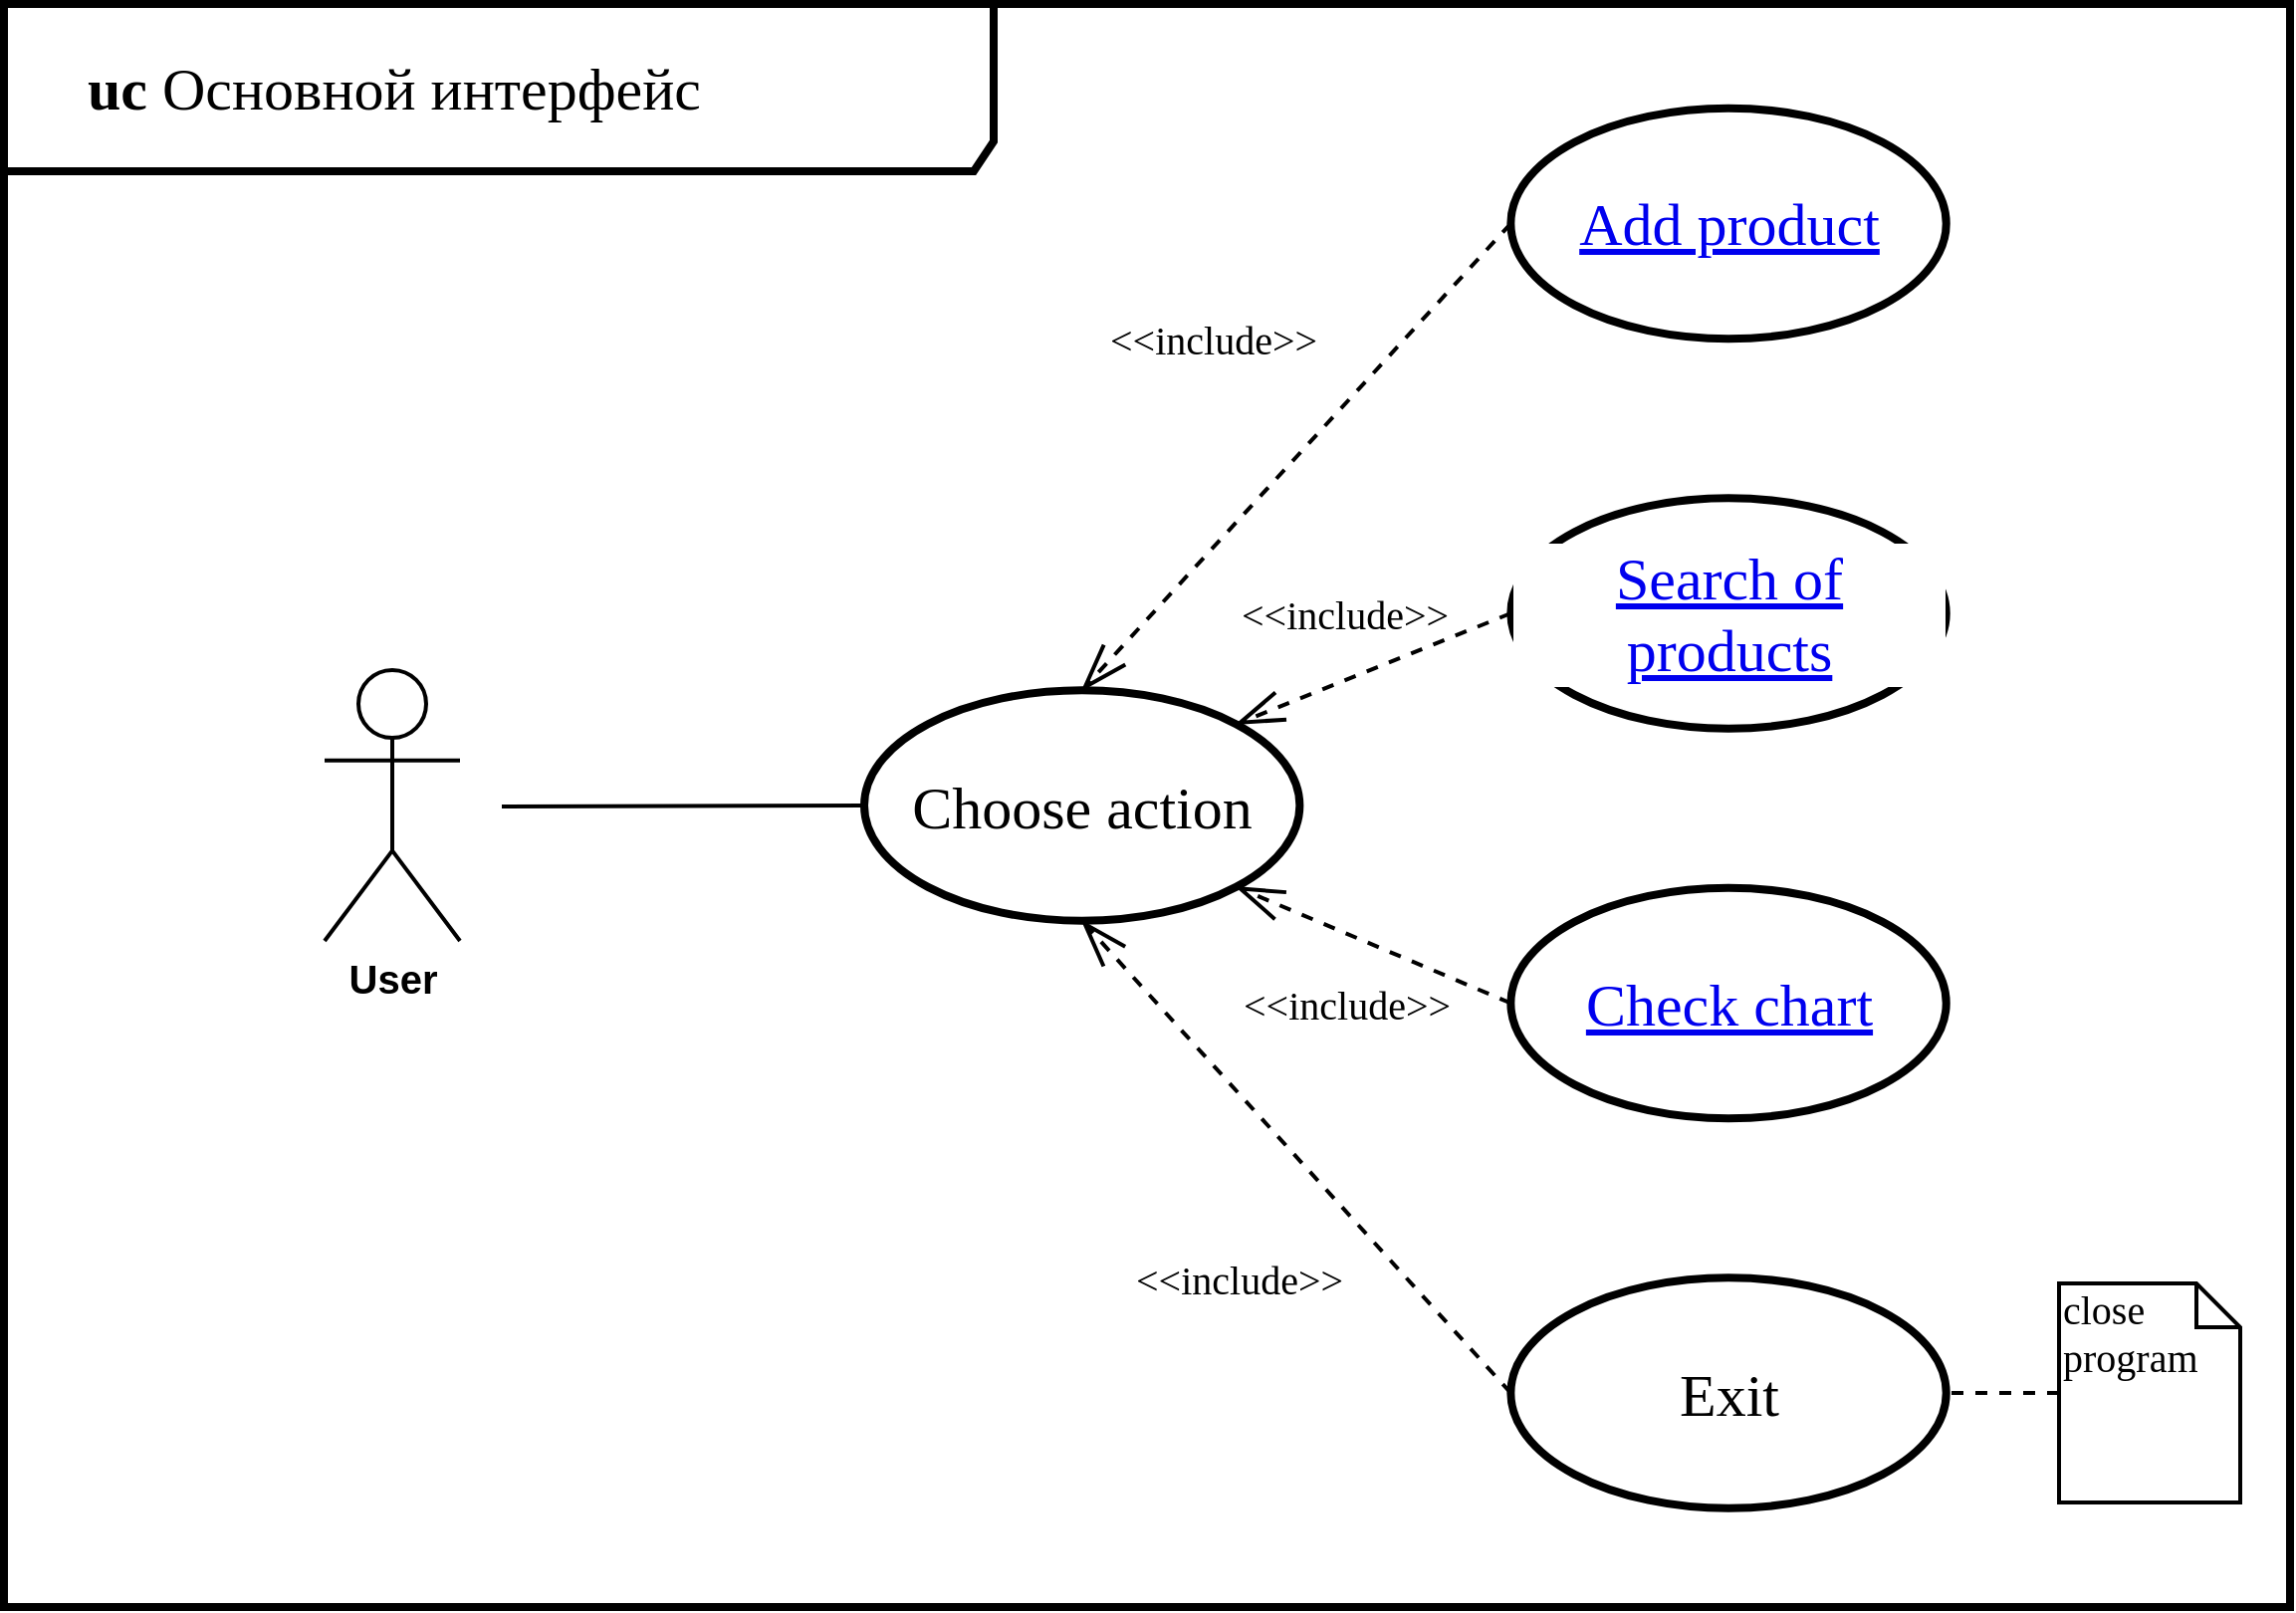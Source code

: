 <mxfile version="13.1.14" type="device" pages="7"><diagram id="OyGcliClDcn324DYo5E-" name="uc Основной интерфейс"><mxGraphModel dx="1102" dy="704" grid="0" gridSize="10" guides="1" tooltips="1" connect="1" arrows="1" fold="1" page="1" pageScale="1" pageWidth="1169" pageHeight="827" background="#ffffff" math="0" shadow="0"><root><mxCell id="0"/><mxCell id="1" parent="0"/><mxCell id="u29OO_PfqJJqy02u27DU-1" value="&lt;blockquote style=&quot;margin: 0 0 0 40px ; border: none ; padding: 0px&quot;&gt;&lt;b&gt;uc &lt;/b&gt;Основной интерфейс&lt;/blockquote&gt;" style="shape=umlFrame;whiteSpace=wrap;html=1;fillColor=none;strokeWidth=4;strokeColor=#000000;fontFamily=Times New Roman;fontSize=30;width=497;height=84;fontColor=#000000;align=left;" parent="1" vertex="1"><mxGeometry x="10" y="11" width="1148" height="805" as="geometry"/></mxCell><mxCell id="u29OO_PfqJJqy02u27DU-4" value="User" style="shape=umlActor;verticalLabelPosition=bottom;labelBackgroundColor=none;verticalAlign=top;html=1;aspect=fixed;strokeWidth=2;strokeColor=#000000;fillColor=none;fontSize=20;fontColor=#000000;fontStyle=1" parent="1" vertex="1"><mxGeometry x="171" y="345.5" width="68" height="136" as="geometry"/></mxCell><mxCell id="u29OO_PfqJJqy02u27DU-5" value="Choose action" style="ellipse;whiteSpace=wrap;html=1;strokeColor=#000000;strokeWidth=4;fillColor=none;fontFamily=Times New Roman;fontSize=30;fontColor=#000000;align=center;labelBackgroundColor=#ffffff;aspect=fixed;" parent="1" vertex="1"><mxGeometry x="442" y="355.63" width="218.68" height="115.75" as="geometry"/></mxCell><mxCell id="u29OO_PfqJJqy02u27DU-11" value="" style="endArrow=none;html=1;strokeWidth=2;strokeColor=#000000;entryX=0;entryY=0.5;entryDx=0;entryDy=0;" parent="1" target="u29OO_PfqJJqy02u27DU-5" edge="1"><mxGeometry width="50" height="50" relative="1" as="geometry"><mxPoint x="260" y="414" as="sourcePoint"/><mxPoint x="430" y="412" as="targetPoint"/></mxGeometry></mxCell><mxCell id="u29OO_PfqJJqy02u27DU-22" value="" style="group" parent="1" vertex="1" connectable="0"><mxGeometry x="766.68" y="63.38" width="218.68" height="703" as="geometry"/></mxCell><mxCell id="u29OO_PfqJJqy02u27DU-7" value="&lt;a href=&quot;data:page/id,BIEPJgH0_9H9YqYxJFrl&quot;&gt;Search of products&lt;/a&gt;" style="ellipse;whiteSpace=wrap;html=1;strokeColor=#000000;strokeWidth=4;fillColor=none;fontFamily=Times New Roman;fontSize=30;fontColor=#000000;align=center;labelBackgroundColor=#ffffff;aspect=fixed;" parent="u29OO_PfqJJqy02u27DU-22" vertex="1"><mxGeometry y="195.75" width="218.68" height="115.75" as="geometry"/></mxCell><mxCell id="u29OO_PfqJJqy02u27DU-9" value="&lt;a href=&quot;data:page/id,eKRc_GGOyuJNYvU_PaTr&quot;&gt;Check chart&lt;/a&gt;" style="ellipse;whiteSpace=wrap;html=1;strokeColor=#000000;strokeWidth=4;fillColor=none;fontFamily=Times New Roman;fontSize=30;fontColor=#000000;align=center;labelBackgroundColor=#ffffff;aspect=fixed;" parent="u29OO_PfqJJqy02u27DU-22" vertex="1"><mxGeometry y="391.5" width="218.68" height="115.75" as="geometry"/></mxCell><mxCell id="u29OO_PfqJJqy02u27DU-10" value="Exit" style="ellipse;whiteSpace=wrap;html=1;strokeColor=#000000;strokeWidth=4;fillColor=none;fontFamily=Times New Roman;fontSize=30;fontColor=#000000;align=center;labelBackgroundColor=#ffffff;aspect=fixed;" parent="u29OO_PfqJJqy02u27DU-22" vertex="1"><mxGeometry y="587.25" width="218.68" height="115.75" as="geometry"/></mxCell><mxCell id="u29OO_PfqJJqy02u27DU-8" value="&lt;a href=&quot;data:page/id,8JSjIvo1lEi4bOBd0X4n&quot;&gt;Add product&lt;/a&gt;" style="ellipse;whiteSpace=wrap;html=1;strokeColor=#000000;strokeWidth=4;fillColor=none;fontFamily=Times New Roman;fontSize=30;fontColor=#000000;align=center;labelBackgroundColor=#ffffff;aspect=fixed;" parent="u29OO_PfqJJqy02u27DU-22" vertex="1"><mxGeometry width="218.68" height="115.75" as="geometry"/></mxCell><mxCell id="u29OO_PfqJJqy02u27DU-12" style="edgeStyle=none;rounded=0;orthogonalLoop=1;jettySize=auto;html=1;exitX=0;exitY=0.5;exitDx=0;exitDy=0;entryX=1;entryY=1;entryDx=0;entryDy=0;dashed=1;endArrow=openThin;endFill=0;strokeColor=#000000;strokeWidth=2;endSize=20;" parent="u29OO_PfqJJqy02u27DU-22" source="u29OO_PfqJJqy02u27DU-9" target="u29OO_PfqJJqy02u27DU-5" edge="1"><mxGeometry relative="1" as="geometry"><mxPoint x="-30.72" y="570.22" as="sourcePoint"/><mxPoint x="-276.684" y="456.619" as="targetPoint"/></mxGeometry></mxCell><mxCell id="u29OO_PfqJJqy02u27DU-13" value="&amp;lt;&amp;lt;include&amp;gt;&amp;gt;" style="edgeLabel;html=1;align=center;verticalAlign=middle;resizable=0;points=[];fontSize=20;fontFamily=Times New Roman;fontColor=#000000;labelBackgroundColor=#FFFFFF;" parent="u29OO_PfqJJqy02u27DU-12" vertex="1" connectable="0"><mxGeometry x="-0.226" y="-1" relative="1" as="geometry"><mxPoint x="-29.94" y="23.29" as="offset"/></mxGeometry></mxCell><mxCell id="u29OO_PfqJJqy02u27DU-14" style="edgeStyle=none;rounded=0;orthogonalLoop=1;jettySize=auto;html=1;exitX=0;exitY=0.5;exitDx=0;exitDy=0;entryX=1;entryY=0;entryDx=0;entryDy=0;dashed=1;endArrow=openThin;endFill=0;strokeColor=#000000;strokeWidth=2;endSize=20;" parent="u29OO_PfqJJqy02u27DU-22" source="u29OO_PfqJJqy02u27DU-7" target="u29OO_PfqJJqy02u27DU-5" edge="1"><mxGeometry relative="1" as="geometry"><mxPoint x="-250.72" y="507.78" as="sourcePoint"/><mxPoint x="-463.72" y="506.79" as="targetPoint"/></mxGeometry></mxCell><mxCell id="u29OO_PfqJJqy02u27DU-15" value="&amp;lt;&amp;lt;include&amp;gt;&amp;gt;" style="edgeLabel;html=1;align=center;verticalAlign=middle;resizable=0;points=[];labelBackgroundColor=none;fontColor=#000000;fontFamily=Times New Roman;fontSize=20;" parent="u29OO_PfqJJqy02u27DU-14" vertex="1" connectable="0"><mxGeometry x="-0.399" y="1" relative="1" as="geometry"><mxPoint x="-42.56" y="-17.57" as="offset"/></mxGeometry></mxCell><mxCell id="u29OO_PfqJJqy02u27DU-16" style="rounded=0;orthogonalLoop=1;jettySize=auto;html=1;exitX=0;exitY=0.5;exitDx=0;exitDy=0;entryX=0.5;entryY=0;entryDx=0;entryDy=0;dashed=1;endArrow=openThin;endFill=0;strokeWidth=2;strokeColor=#000000;endSize=20;" parent="u29OO_PfqJJqy02u27DU-22" source="u29OO_PfqJJqy02u27DU-8" target="u29OO_PfqJJqy02u27DU-5" edge="1"><mxGeometry relative="1" as="geometry"><mxPoint x="-250.72" y="368.8" as="sourcePoint"/><mxPoint x="-496.684" y="473.381" as="targetPoint"/></mxGeometry></mxCell><mxCell id="u29OO_PfqJJqy02u27DU-17" value="&amp;lt;&amp;lt;include&amp;gt;&amp;gt;" style="edgeLabel;html=1;align=center;verticalAlign=middle;resizable=0;points=[];fontSize=20;fontFamily=Times New Roman;fontColor=#000000;labelBackgroundColor=none;" parent="u29OO_PfqJJqy02u27DU-16" vertex="1" connectable="0"><mxGeometry x="-0.224" y="1" relative="1" as="geometry"><mxPoint x="-66.84" y="-33.77" as="offset"/></mxGeometry></mxCell><mxCell id="u29OO_PfqJJqy02u27DU-20" style="edgeStyle=none;rounded=0;orthogonalLoop=1;jettySize=auto;html=1;exitX=0;exitY=0.5;exitDx=0;exitDy=0;entryX=0.5;entryY=1;entryDx=0;entryDy=0;dashed=1;endArrow=openThin;endFill=0;strokeColor=#000000;strokeWidth=2;endSize=20;" parent="u29OO_PfqJJqy02u27DU-22" source="u29OO_PfqJJqy02u27DU-10" target="u29OO_PfqJJqy02u27DU-5" edge="1"><mxGeometry relative="1" as="geometry"><mxPoint x="-32.41" y="611.815" as="sourcePoint"/><mxPoint x="-170.675" y="553.616" as="targetPoint"/></mxGeometry></mxCell><mxCell id="u29OO_PfqJJqy02u27DU-21" value="&amp;lt;&amp;lt;include&amp;gt;&amp;gt;" style="edgeLabel;html=1;align=center;verticalAlign=middle;resizable=0;points=[];fontSize=20;fontFamily=Times New Roman;fontColor=#000000;labelBackgroundColor=#FFFFFF;" parent="u29OO_PfqJJqy02u27DU-20" vertex="1" connectable="0"><mxGeometry x="-0.226" y="-1" relative="1" as="geometry"><mxPoint x="-54.37" y="34.25" as="offset"/></mxGeometry></mxCell><mxCell id="gWosVeIFo0oU3NgaUbID-6" style="rounded=0;orthogonalLoop=1;jettySize=auto;html=1;exitX=0;exitY=0.5;exitDx=0;exitDy=0;exitPerimeter=0;entryX=1;entryY=0.5;entryDx=0;entryDy=0;strokeWidth=2;strokeColor=#000000;endArrow=none;endFill=0;dashed=1;" parent="1" source="gWosVeIFo0oU3NgaUbID-5" target="u29OO_PfqJJqy02u27DU-10" edge="1"><mxGeometry relative="1" as="geometry"/></mxCell><mxCell id="gWosVeIFo0oU3NgaUbID-5" value="&lt;font face=&quot;Times New Roman&quot; style=&quot;font-size: 20px&quot;&gt;close&lt;br&gt;program&lt;br&gt;&lt;/font&gt;" style="shape=note;whiteSpace=wrap;html=1;size=22;verticalAlign=top;align=left;spacingTop=-6;strokeColor=#000000;strokeWidth=2;fillColor=none;fontColor=#000000;rounded=0;" parent="1" vertex="1"><mxGeometry x="1042" y="653.51" width="91" height="110" as="geometry"/></mxCell></root></mxGraphModel></diagram><diagram id="8JSjIvo1lEi4bOBd0X4n" name="uc Добавление товара"><mxGraphModel dx="1837" dy="1173" grid="0" gridSize="10" guides="1" tooltips="1" connect="1" arrows="1" fold="1" page="1" pageScale="1" pageWidth="1654" pageHeight="1169" background="#ffffff" math="0" shadow="0"><root><mxCell id="h8txrKV4Hnnc2kOZMsST-0"/><mxCell id="h8txrKV4Hnnc2kOZMsST-1" parent="h8txrKV4Hnnc2kOZMsST-0"/><mxCell id="Uii_nB_hparOZCqa2pDt-0" value="&lt;blockquote style=&quot;margin: 0 0 0 40px ; border: none ; padding: 0px&quot;&gt;&lt;b&gt;uc &lt;/b&gt;Добавление товара&lt;/blockquote&gt;" style="shape=umlFrame;whiteSpace=wrap;html=1;fillColor=none;strokeWidth=4;strokeColor=#000000;fontFamily=Times New Roman;fontSize=30;width=497;height=84;fontColor=#000000;align=left;" parent="h8txrKV4Hnnc2kOZMsST-1" vertex="1"><mxGeometry x="10" y="11" width="1633" height="1148" as="geometry"/></mxCell><mxCell id="Uii_nB_hparOZCqa2pDt-1" value="User" style="shape=umlActor;verticalLabelPosition=bottom;labelBackgroundColor=none;verticalAlign=top;html=1;aspect=fixed;strokeWidth=2;strokeColor=#000000;fillColor=none;fontSize=20;fontColor=#000000;fontStyle=1" parent="h8txrKV4Hnnc2kOZMsST-1" vertex="1"><mxGeometry x="715" y="61" width="95.6" height="191.338" as="geometry"/></mxCell><mxCell id="ODJ9OHx893d1qHimTMRl-1" value="Choose action" style="ellipse;whiteSpace=wrap;html=1;strokeColor=#000000;strokeWidth=4;fillColor=none;fontFamily=Times New Roman;fontSize=30;fontColor=#000000;align=center;labelBackgroundColor=#ffffff;aspect=fixed;" parent="h8txrKV4Hnnc2kOZMsST-1" vertex="1"><mxGeometry x="320" y="359" width="265.748" height="140.62" as="geometry"/></mxCell><mxCell id="ODJ9OHx893d1qHimTMRl-5" style="edgeStyle=none;rounded=0;orthogonalLoop=1;jettySize=auto;html=1;exitX=0.5;exitY=0;exitDx=0;exitDy=0;entryX=0;entryY=1;entryDx=0;entryDy=0;dashed=1;endArrow=openThin;endFill=0;strokeColor=#000000;strokeWidth=2;endSize=20;" parent="h8txrKV4Hnnc2kOZMsST-1" source="GwoqExonb7teY8761t5q-1" target="ODJ9OHx893d1qHimTMRl-1" edge="1"><mxGeometry relative="1" as="geometry"><mxPoint x="510.614" y="544.75" as="sourcePoint"/><mxPoint x="186.001" y="95.3" as="targetPoint"/></mxGeometry></mxCell><mxCell id="ODJ9OHx893d1qHimTMRl-6" value="&amp;lt;&amp;lt;include&amp;gt;&amp;gt;" style="edgeLabel;html=1;align=center;verticalAlign=middle;resizable=0;points=[];fontSize=20;fontFamily=Times New Roman;fontColor=#000000;labelBackgroundColor=#FFFFFF;" parent="ODJ9OHx893d1qHimTMRl-5" vertex="1" connectable="0"><mxGeometry x="-0.226" y="-1" relative="1" as="geometry"><mxPoint x="133.05" y="19.32" as="offset"/></mxGeometry></mxCell><mxCell id="WnsaoCxJh2YZBp-MJ2xp-0" style="rounded=0;orthogonalLoop=1;jettySize=auto;html=1;exitX=1;exitY=1;exitDx=0;exitDy=0;entryX=0;entryY=0;entryDx=0;entryDy=0;dashed=1;endArrow=openThin;endFill=0;strokeColor=#000000;strokeWidth=2;endSize=20;" parent="h8txrKV4Hnnc2kOZMsST-1" source="GwoqExonb7teY8761t5q-2" target="ODJ9OHx893d1qHimTMRl-1" edge="1"><mxGeometry relative="1" as="geometry"><mxPoint x="313.471" y="562.022" as="sourcePoint"/><mxPoint x="426.124" y="510.62" as="targetPoint"/></mxGeometry></mxCell><mxCell id="WnsaoCxJh2YZBp-MJ2xp-1" value="&amp;lt;&amp;lt;include&amp;gt;&amp;gt;" style="edgeLabel;html=1;align=center;verticalAlign=middle;resizable=0;points=[];fontSize=20;fontFamily=Times New Roman;fontColor=#000000;labelBackgroundColor=#FFFFFF;" parent="WnsaoCxJh2YZBp-MJ2xp-0" vertex="1" connectable="0"><mxGeometry x="-0.226" y="-1" relative="1" as="geometry"><mxPoint x="82.03" y="-8.74" as="offset"/></mxGeometry></mxCell><mxCell id="GwoqExonb7teY8761t5q-0" value="" style="group" parent="h8txrKV4Hnnc2kOZMsST-1" vertex="1" connectable="0"><mxGeometry x="904" y="35" width="683.25" height="774.889" as="geometry"/></mxCell><mxCell id="Uii_nB_hparOZCqa2pDt-2" value="Enter info" style="ellipse;whiteSpace=wrap;html=1;strokeColor=#000000;strokeWidth=4;fillColor=none;fontFamily=Times New Roman;fontSize=30;fontColor=#000000;align=center;labelBackgroundColor=#ffffff;aspect=fixed;" parent="GwoqExonb7teY8761t5q-0" vertex="1"><mxGeometry y="317.13" width="265.748" height="140.62" as="geometry"/></mxCell><mxCell id="Uii_nB_hparOZCqa2pDt-9" style="edgeStyle=none;rounded=0;orthogonalLoop=1;jettySize=auto;html=1;exitX=0;exitY=0.5;exitDx=0;exitDy=0;entryX=1;entryY=0;entryDx=0;entryDy=0;dashed=1;endArrow=openThin;endFill=0;strokeColor=#000000;strokeWidth=2;endSize=20;" parent="GwoqExonb7teY8761t5q-0" source="Uii_nB_hparOZCqa2pDt-5" target="Uii_nB_hparOZCqa2pDt-2" edge="1"><mxGeometry relative="1" as="geometry"><mxPoint x="-283.04" y="538.66" as="sourcePoint"/><mxPoint x="-496.04" y="537.67" as="targetPoint"/></mxGeometry></mxCell><mxCell id="Uii_nB_hparOZCqa2pDt-10" value="&amp;lt;&amp;lt;include&amp;gt;&amp;gt;" style="edgeLabel;html=1;align=center;verticalAlign=middle;resizable=0;points=[];labelBackgroundColor=none;fontColor=#000000;fontFamily=Times New Roman;fontSize=20;" parent="Uii_nB_hparOZCqa2pDt-9" vertex="1" connectable="0"><mxGeometry x="-0.399" y="1" relative="1" as="geometry"><mxPoint x="-42.56" y="-17.57" as="offset"/></mxGeometry></mxCell><mxCell id="Uii_nB_hparOZCqa2pDt-11" style="edgeStyle=none;rounded=0;orthogonalLoop=1;jettySize=auto;html=1;exitX=0;exitY=0.5;exitDx=0;exitDy=0;entryX=1;entryY=0.5;entryDx=0;entryDy=0;dashed=1;endArrow=openThin;endFill=0;strokeColor=#000000;strokeWidth=2;endSize=20;" parent="GwoqExonb7teY8761t5q-0" source="Uii_nB_hparOZCqa2pDt-6" target="Uii_nB_hparOZCqa2pDt-2" edge="1"><mxGeometry relative="1" as="geometry"><mxPoint x="-63.04" y="601.1" as="sourcePoint"/><mxPoint x="-309.004" y="487.499" as="targetPoint"/></mxGeometry></mxCell><mxCell id="Uii_nB_hparOZCqa2pDt-12" value="&amp;lt;&amp;lt;include&amp;gt;&amp;gt;" style="edgeLabel;html=1;align=center;verticalAlign=middle;resizable=0;points=[];fontSize=20;fontFamily=Times New Roman;fontColor=#000000;labelBackgroundColor=#FFFFFF;" parent="Uii_nB_hparOZCqa2pDt-11" vertex="1" connectable="0"><mxGeometry x="-0.226" y="-1" relative="1" as="geometry"><mxPoint x="-6.01" y="47.76" as="offset"/></mxGeometry></mxCell><mxCell id="Uii_nB_hparOZCqa2pDt-13" style="edgeStyle=none;rounded=0;orthogonalLoop=1;jettySize=auto;html=1;exitX=0;exitY=0.5;exitDx=0;exitDy=0;entryX=1;entryY=1;entryDx=0;entryDy=0;dashed=1;endArrow=openThin;endFill=0;strokeColor=#000000;strokeWidth=2;endSize=20;" parent="GwoqExonb7teY8761t5q-0" source="Uii_nB_hparOZCqa2pDt-7" target="Uii_nB_hparOZCqa2pDt-2" edge="1"><mxGeometry relative="1" as="geometry"><mxPoint x="-64.73" y="642.695" as="sourcePoint"/><mxPoint x="-202.995" y="584.496" as="targetPoint"/></mxGeometry></mxCell><mxCell id="Uii_nB_hparOZCqa2pDt-14" value="&amp;lt;&amp;lt;include&amp;gt;&amp;gt;" style="edgeLabel;html=1;align=center;verticalAlign=middle;resizable=0;points=[];fontSize=20;fontFamily=Times New Roman;fontColor=#000000;labelBackgroundColor=#FFFFFF;" parent="Uii_nB_hparOZCqa2pDt-13" vertex="1" connectable="0"><mxGeometry x="-0.226" y="-1" relative="1" as="geometry"><mxPoint x="-40.03" y="41.86" as="offset"/></mxGeometry></mxCell><mxCell id="Uii_nB_hparOZCqa2pDt-15" style="rounded=0;orthogonalLoop=1;jettySize=auto;html=1;exitX=0;exitY=0.5;exitDx=0;exitDy=0;entryX=0.5;entryY=0;entryDx=0;entryDy=0;dashed=1;endArrow=openThin;endFill=0;strokeWidth=2;strokeColor=#000000;endSize=20;" parent="GwoqExonb7teY8761t5q-0" source="Uii_nB_hparOZCqa2pDt-8" target="Uii_nB_hparOZCqa2pDt-2" edge="1"><mxGeometry relative="1" as="geometry"><mxPoint x="-283.04" y="399.68" as="sourcePoint"/><mxPoint x="-529.004" y="504.261" as="targetPoint"/></mxGeometry></mxCell><mxCell id="Uii_nB_hparOZCqa2pDt-16" value="&amp;lt;&amp;lt;include&amp;gt;&amp;gt;" style="edgeLabel;html=1;align=center;verticalAlign=middle;resizable=0;points=[];fontSize=20;fontFamily=Times New Roman;fontColor=#000000;labelBackgroundColor=none;" parent="Uii_nB_hparOZCqa2pDt-15" vertex="1" connectable="0"><mxGeometry x="-0.224" y="1" relative="1" as="geometry"><mxPoint x="-66.84" y="-33.77" as="offset"/></mxGeometry></mxCell><mxCell id="Uii_nB_hparOZCqa2pDt-17" style="edgeStyle=none;rounded=0;orthogonalLoop=1;jettySize=auto;html=1;exitX=0;exitY=0.5;exitDx=0;exitDy=0;dashed=1;endArrow=openThin;endFill=0;strokeColor=#000000;strokeWidth=2;endSize=20;entryX=0.5;entryY=1;entryDx=0;entryDy=0;" parent="GwoqExonb7teY8761t5q-0" source="Uii_nB_hparOZCqa2pDt-19" target="Uii_nB_hparOZCqa2pDt-2" edge="1"><mxGeometry relative="1" as="geometry"><mxPoint x="-73.6" y="788.445" as="sourcePoint"/><mxPoint x="-233" y="609.5" as="targetPoint"/></mxGeometry></mxCell><mxCell id="Uii_nB_hparOZCqa2pDt-18" value="&amp;lt;&amp;lt;include&amp;gt;&amp;gt;" style="edgeLabel;html=1;align=center;verticalAlign=middle;resizable=0;points=[];fontSize=20;fontFamily=Times New Roman;fontColor=#000000;labelBackgroundColor=#FFFFFF;" parent="Uii_nB_hparOZCqa2pDt-17" vertex="1" connectable="0"><mxGeometry x="-0.226" y="-1" relative="1" as="geometry"><mxPoint x="-54.37" y="34.25" as="offset"/></mxGeometry></mxCell><mxCell id="Uii_nB_hparOZCqa2pDt-22" value="&lt;font face=&quot;Times New Roman&quot; style=&quot;font-size: 20px&quot;&gt;Export or Import&lt;/font&gt;" style="shape=note;whiteSpace=wrap;html=1;size=22;verticalAlign=top;align=left;spacingTop=-6;strokeColor=#000000;strokeWidth=2;fillColor=none;fontColor=#000000;rounded=0;labelBackgroundColor=#ffffff;" parent="GwoqExonb7teY8761t5q-0" vertex="1"><mxGeometry x="120" y="688.44" width="180" height="41" as="geometry"/></mxCell><mxCell id="Uii_nB_hparOZCqa2pDt-19" value="Choose&lt;br&gt;transaction&amp;nbsp;type" style="ellipse;whiteSpace=wrap;html=1;strokeColor=#000000;strokeWidth=4;fillColor=none;fontFamily=Times New Roman;fontSize=30;fontColor=#000000;align=center;labelBackgroundColor=#ffffff;aspect=fixed;" parent="GwoqExonb7teY8761t5q-0" vertex="1"><mxGeometry x="434" y="643" width="249.25" height="131.889" as="geometry"/></mxCell><mxCell id="Uii_nB_hparOZCqa2pDt-23" style="rounded=0;orthogonalLoop=1;jettySize=auto;html=1;exitX=0;exitY=0.5;exitDx=0;exitDy=0;entryX=0;entryY=0;entryDx=180;entryDy=22;labelBackgroundColor=none;fontColor=#000000;strokeColor=#000000;strokeWidth=2;dashed=1;endSize=20;startSize=20;endArrow=none;endFill=0;entryPerimeter=0;" parent="GwoqExonb7teY8761t5q-0" source="Uii_nB_hparOZCqa2pDt-19" target="Uii_nB_hparOZCqa2pDt-22" edge="1"><mxGeometry relative="1" as="geometry"/></mxCell><mxCell id="Uii_nB_hparOZCqa2pDt-5" value="Enter&amp;nbsp;transaction&lt;br&gt;volume" style="ellipse;whiteSpace=wrap;html=1;strokeColor=#000000;strokeWidth=4;fillColor=none;fontFamily=Times New Roman;fontSize=30;fontColor=#000000;align=center;labelBackgroundColor=#ffffff;aspect=fixed;" parent="GwoqExonb7teY8761t5q-0" vertex="1"><mxGeometry x="434" y="160" width="249.25" height="131.889" as="geometry"/></mxCell><mxCell id="Uii_nB_hparOZCqa2pDt-6" value="Enter transaction&lt;br&gt;date" style="ellipse;whiteSpace=wrap;html=1;strokeColor=#000000;strokeWidth=4;fillColor=none;fontFamily=Times New Roman;fontSize=30;fontColor=#000000;align=center;labelBackgroundColor=#ffffff;aspect=fixed;" parent="GwoqExonb7teY8761t5q-0" vertex="1"><mxGeometry x="434" y="321" width="249.25" height="131.889" as="geometry"/></mxCell><mxCell id="Uii_nB_hparOZCqa2pDt-7" value="Enter country&lt;br&gt;name" style="ellipse;whiteSpace=wrap;html=1;strokeColor=#000000;strokeWidth=4;fillColor=none;fontFamily=Times New Roman;fontSize=30;fontColor=#000000;align=center;labelBackgroundColor=#ffffff;aspect=fixed;" parent="GwoqExonb7teY8761t5q-0" vertex="1"><mxGeometry x="434" y="482" width="249.25" height="131.889" as="geometry"/></mxCell><mxCell id="Uii_nB_hparOZCqa2pDt-8" value="Enter product&lt;br&gt;name" style="ellipse;whiteSpace=wrap;html=1;strokeColor=#000000;strokeWidth=4;fillColor=none;fontFamily=Times New Roman;fontSize=30;fontColor=#000000;align=center;labelBackgroundColor=#ffffff;aspect=fixed;" parent="GwoqExonb7teY8761t5q-0" vertex="1"><mxGeometry x="434" width="249.25" height="131.889" as="geometry"/></mxCell><mxCell id="GwoqExonb7teY8761t5q-1" value="&lt;a href=&quot;data:page/id,OyGcliClDcn324DYo5E-&quot;&gt;Back&lt;/a&gt;" style="ellipse;whiteSpace=wrap;html=1;strokeColor=#000000;strokeWidth=4;fillColor=none;fontFamily=Times New Roman;fontSize=30;fontColor=#000000;align=center;labelBackgroundColor=#ffffff;aspect=fixed;" parent="h8txrKV4Hnnc2kOZMsST-1" vertex="1"><mxGeometry x="81" y="531" width="249.25" height="131.889" as="geometry"/></mxCell><mxCell id="GwoqExonb7teY8761t5q-2" value="Add&lt;br&gt;product" style="ellipse;whiteSpace=wrap;html=1;strokeColor=#000000;strokeWidth=4;fillColor=none;fontFamily=Times New Roman;fontSize=30;fontColor=#000000;align=center;labelBackgroundColor=#ffffff;aspect=fixed;" parent="h8txrKV4Hnnc2kOZMsST-1" vertex="1"><mxGeometry x="77" y="196" width="249.25" height="131.889" as="geometry"/></mxCell><mxCell id="6MO9_rWbFTfE-TKsMzHC-0" style="rounded=0;orthogonalLoop=1;jettySize=auto;html=1;exitX=0;exitY=0;exitDx=0;exitDy=0;noLabel=1;fontColor=none;strokeWidth=2;strokeColor=#000000;endArrow=none;endFill=0;" parent="h8txrKV4Hnnc2kOZMsST-1" source="Uii_nB_hparOZCqa2pDt-2" edge="1"><mxGeometry relative="1" as="geometry"><mxPoint x="785" y="181" as="targetPoint"/></mxGeometry></mxCell><mxCell id="6MO9_rWbFTfE-TKsMzHC-1" style="rounded=0;orthogonalLoop=1;jettySize=auto;html=1;exitX=1;exitY=0;exitDx=0;exitDy=0;noLabel=1;fontColor=none;strokeWidth=2;strokeColor=#000000;endArrow=none;endFill=0;" parent="h8txrKV4Hnnc2kOZMsST-1" source="ODJ9OHx893d1qHimTMRl-1" edge="1"><mxGeometry relative="1" as="geometry"><mxPoint x="645.716" y="371.83" as="sourcePoint"/><mxPoint x="740" y="178" as="targetPoint"/></mxGeometry></mxCell><mxCell id="vvCDqQcWWtSnIw8gtJmP-0" value="&lt;span style=&quot;font-family: &amp;#34;times new roman&amp;#34; ; font-size: 30px ; text-align: center ; background-color: rgb(255 , 255 , 255)&quot;&gt;На uc Основной интерфейс&lt;/span&gt;" style="shape=note;whiteSpace=wrap;html=1;size=22;verticalAlign=top;align=left;spacingTop=-6;strokeColor=#000000;strokeWidth=2;fillColor=none;fontColor=#000000;rounded=0;" parent="h8txrKV4Hnnc2kOZMsST-1" vertex="1"><mxGeometry x="108.12" y="750" width="195" height="121" as="geometry"/></mxCell><mxCell id="vvCDqQcWWtSnIw8gtJmP-1" style="rounded=0;orthogonalLoop=1;jettySize=auto;html=1;exitX=0.5;exitY=0;exitDx=0;exitDy=0;entryX=0.5;entryY=1;entryDx=0;entryDy=0;labelBackgroundColor=none;fontColor=#000000;strokeColor=#000000;strokeWidth=2;dashed=1;endSize=20;startSize=20;endArrow=none;endFill=0;exitPerimeter=0;" parent="h8txrKV4Hnnc2kOZMsST-1" source="vvCDqQcWWtSnIw8gtJmP-0" target="GwoqExonb7teY8761t5q-1" edge="1"><mxGeometry relative="1" as="geometry"><mxPoint x="491.0" y="704.005" as="sourcePoint"/><mxPoint x="357" y="705.5" as="targetPoint"/></mxGeometry></mxCell><mxCell id="jQphmyvZUs1d4iU-FvwA-0" value="&lt;font face=&quot;Times New Roman&quot; style=&quot;font-size: 30px&quot;&gt;Кнопка&lt;/font&gt;" style="shape=note;whiteSpace=wrap;html=1;size=22;verticalAlign=top;align=left;spacingTop=-6;strokeColor=#000000;strokeWidth=2;fillColor=none;fontColor=#000000;rounded=0;" parent="h8txrKV4Hnnc2kOZMsST-1" vertex="1"><mxGeometry x="433" y="232.94" width="166" height="58" as="geometry"/></mxCell><mxCell id="jQphmyvZUs1d4iU-FvwA-1" style="rounded=0;orthogonalLoop=1;jettySize=auto;html=1;exitX=1;exitY=0.5;exitDx=0;exitDy=0;entryX=0;entryY=0.5;entryDx=0;entryDy=0;labelBackgroundColor=none;fontColor=#000000;strokeColor=#000000;strokeWidth=2;dashed=1;endSize=20;startSize=20;endArrow=none;endFill=0;entryPerimeter=0;" parent="h8txrKV4Hnnc2kOZMsST-1" source="GwoqExonb7teY8761t5q-2" target="jQphmyvZUs1d4iU-FvwA-0" edge="1"><mxGeometry relative="1" as="geometry"><mxPoint x="215.62" y="760" as="sourcePoint"/><mxPoint x="215.625" y="672.889" as="targetPoint"/></mxGeometry></mxCell><mxCell id="jQphmyvZUs1d4iU-FvwA-2" value="&lt;font face=&quot;Times New Roman&quot; style=&quot;font-size: 30px&quot;&gt;Кнопка&lt;/font&gt;" style="shape=note;whiteSpace=wrap;html=1;size=22;verticalAlign=top;align=left;spacingTop=-6;strokeColor=#000000;strokeWidth=2;fillColor=none;fontColor=#000000;rounded=0;" parent="h8txrKV4Hnnc2kOZMsST-1" vertex="1"><mxGeometry x="433" y="567.94" width="166" height="58" as="geometry"/></mxCell><mxCell id="jQphmyvZUs1d4iU-FvwA-3" style="rounded=0;orthogonalLoop=1;jettySize=auto;html=1;exitX=1;exitY=0.5;exitDx=0;exitDy=0;entryX=0;entryY=0.5;entryDx=0;entryDy=0;labelBackgroundColor=none;fontColor=#000000;strokeColor=#000000;strokeWidth=2;dashed=1;endSize=20;startSize=20;endArrow=none;endFill=0;entryPerimeter=0;" parent="h8txrKV4Hnnc2kOZMsST-1" source="GwoqExonb7teY8761t5q-1" target="jQphmyvZUs1d4iU-FvwA-2" edge="1"><mxGeometry relative="1" as="geometry"><mxPoint x="385.005" y="682.408" as="sourcePoint"/><mxPoint x="310.705" y="1139.889" as="targetPoint"/></mxGeometry></mxCell></root></mxGraphModel></diagram><diagram id="BIEPJgH0_9H9YqYxJFrl" name="uc Поиск товаров"><mxGraphModel dx="1574" dy="1006" grid="0" gridSize="10" guides="1" tooltips="1" connect="1" arrows="1" fold="1" page="1" pageScale="1" pageWidth="1169" pageHeight="827" background="#ffffff" math="0" shadow="0"><root><mxCell id="VQcDUWWB1brfXLBcP-z3-0"/><mxCell id="VQcDUWWB1brfXLBcP-z3-1" parent="VQcDUWWB1brfXLBcP-z3-0"/><mxCell id="GIrSHNQHvgtlOzoa6I8G-0" value="&lt;blockquote style=&quot;margin: 0 0 0 40px ; border: none ; padding: 0px&quot;&gt;&lt;b&gt;uc &lt;/b&gt;Поиск товаров&lt;/blockquote&gt;" style="shape=umlFrame;whiteSpace=wrap;html=1;fillColor=none;strokeWidth=4;strokeColor=#000000;fontFamily=Times New Roman;fontSize=30;width=340;height=72;fontColor=#000000;align=left;" parent="VQcDUWWB1brfXLBcP-z3-1" vertex="1"><mxGeometry x="10" y="11" width="1148" height="805" as="geometry"/></mxCell><mxCell id="GIrSHNQHvgtlOzoa6I8G-1" value="User" style="shape=umlActor;verticalLabelPosition=bottom;labelBackgroundColor=none;verticalAlign=top;html=1;aspect=fixed;strokeWidth=2;strokeColor=#000000;fillColor=none;fontSize=20;fontColor=#000000;fontStyle=1" parent="VQcDUWWB1brfXLBcP-z3-1" vertex="1"><mxGeometry x="171" y="345.5" width="68" height="136" as="geometry"/></mxCell><mxCell id="GIrSHNQHvgtlOzoa6I8G-2" value="Choose action" style="ellipse;whiteSpace=wrap;html=1;strokeColor=#000000;strokeWidth=4;fillColor=none;fontFamily=Times New Roman;fontSize=30;fontColor=#000000;align=center;labelBackgroundColor=#ffffff;aspect=fixed;" parent="VQcDUWWB1brfXLBcP-z3-1" vertex="1"><mxGeometry x="366" y="356" width="218.68" height="115.75" as="geometry"/></mxCell><mxCell id="GIrSHNQHvgtlOzoa6I8G-3" value="" style="endArrow=none;html=1;strokeWidth=2;strokeColor=#000000;entryX=0;entryY=0.5;entryDx=0;entryDy=0;" parent="VQcDUWWB1brfXLBcP-z3-1" target="GIrSHNQHvgtlOzoa6I8G-2" edge="1"><mxGeometry width="50" height="50" relative="1" as="geometry"><mxPoint x="260" y="414" as="sourcePoint"/><mxPoint x="430" y="412" as="targetPoint"/></mxGeometry></mxCell><mxCell id="GIrSHNQHvgtlOzoa6I8G-9" style="edgeStyle=none;rounded=0;orthogonalLoop=1;jettySize=auto;html=1;exitX=0;exitY=0.5;exitDx=0;exitDy=0;entryX=1;entryY=0;entryDx=0;entryDy=0;dashed=1;endArrow=openThin;endFill=0;strokeColor=#000000;strokeWidth=2;endSize=20;" parent="VQcDUWWB1brfXLBcP-z3-1" source="GIrSHNQHvgtlOzoa6I8G-5" target="GIrSHNQHvgtlOzoa6I8G-2" edge="1"><mxGeometry relative="1" as="geometry"><mxPoint x="515.96" y="571.16" as="sourcePoint"/><mxPoint x="302.96" y="570.17" as="targetPoint"/></mxGeometry></mxCell><mxCell id="GIrSHNQHvgtlOzoa6I8G-10" value="&amp;lt;&amp;lt;include&amp;gt;&amp;gt;" style="edgeLabel;html=1;align=center;verticalAlign=middle;resizable=0;points=[];labelBackgroundColor=none;fontColor=#000000;fontFamily=Times New Roman;fontSize=20;" parent="GIrSHNQHvgtlOzoa6I8G-9" vertex="1" connectable="0"><mxGeometry x="-0.399" y="1" relative="1" as="geometry"><mxPoint x="-75.88" y="-16.79" as="offset"/></mxGeometry></mxCell><mxCell id="GIrSHNQHvgtlOzoa6I8G-11" style="edgeStyle=none;rounded=0;orthogonalLoop=1;jettySize=auto;html=1;exitX=0;exitY=0.5;exitDx=0;exitDy=0;entryX=1;entryY=0.5;entryDx=0;entryDy=0;dashed=1;endArrow=openThin;endFill=0;strokeColor=#000000;strokeWidth=2;endSize=20;" parent="VQcDUWWB1brfXLBcP-z3-1" source="GIrSHNQHvgtlOzoa6I8G-6" target="GIrSHNQHvgtlOzoa6I8G-2" edge="1"><mxGeometry relative="1" as="geometry"><mxPoint x="735.96" y="633.6" as="sourcePoint"/><mxPoint x="489.996" y="519.999" as="targetPoint"/></mxGeometry></mxCell><mxCell id="GIrSHNQHvgtlOzoa6I8G-12" value="&amp;lt;&amp;lt;include&amp;gt;&amp;gt;" style="edgeLabel;html=1;align=center;verticalAlign=middle;resizable=0;points=[];fontSize=20;fontFamily=Times New Roman;fontColor=#000000;labelBackgroundColor=#FFFFFF;" parent="GIrSHNQHvgtlOzoa6I8G-11" vertex="1" connectable="0"><mxGeometry x="-0.226" y="-1" relative="1" as="geometry"><mxPoint x="-29.94" y="23.29" as="offset"/></mxGeometry></mxCell><mxCell id="GIrSHNQHvgtlOzoa6I8G-13" style="edgeStyle=none;rounded=0;orthogonalLoop=1;jettySize=auto;html=1;exitX=0.5;exitY=0;exitDx=0;exitDy=0;entryX=0.5;entryY=1;entryDx=0;entryDy=0;dashed=1;endArrow=openThin;endFill=0;strokeColor=#000000;strokeWidth=2;endSize=20;" parent="VQcDUWWB1brfXLBcP-z3-1" source="e5GJlqZJnrg5jyjGH28U-1" target="GIrSHNQHvgtlOzoa6I8G-2" edge="1"><mxGeometry relative="1" as="geometry"><mxPoint x="772.18" y="615.82" as="sourcePoint"/><mxPoint x="596.005" y="616.996" as="targetPoint"/></mxGeometry></mxCell><mxCell id="GIrSHNQHvgtlOzoa6I8G-14" value="&amp;lt;&amp;lt;include&amp;gt;&amp;gt;" style="edgeLabel;html=1;align=center;verticalAlign=middle;resizable=0;points=[];fontSize=20;fontFamily=Times New Roman;fontColor=#000000;labelBackgroundColor=#FFFFFF;" parent="GIrSHNQHvgtlOzoa6I8G-13" vertex="1" connectable="0"><mxGeometry x="-0.226" y="-1" relative="1" as="geometry"><mxPoint x="-74.34" y="27.18" as="offset"/></mxGeometry></mxCell><mxCell id="GIrSHNQHvgtlOzoa6I8G-5" value="&lt;font style=&quot;font-size: 28px&quot;&gt;&lt;a href=&quot;data:page/id,ojfgYNR0BIkbSMQWhQzC&quot;&gt;Check import&lt;br&gt;from country&lt;/a&gt;&lt;/font&gt;" style="ellipse;whiteSpace=wrap;html=1;strokeColor=#000000;strokeWidth=4;fillColor=none;fontFamily=Times New Roman;fontSize=30;fontColor=#000000;align=center;labelBackgroundColor=#ffffff;aspect=fixed;" parent="VQcDUWWB1brfXLBcP-z3-1" vertex="1"><mxGeometry x="772.0" y="161.25" width="218.68" height="115.75" as="geometry"/></mxCell><mxCell id="GIrSHNQHvgtlOzoa6I8G-6" value="&lt;font style=&quot;font-size: 28px&quot;&gt;&lt;a href=&quot;data:page/id,flTmfz2QBYGrjihtfHRS&quot;&gt;Search max &lt;br&gt;import country&lt;/a&gt;&lt;/font&gt;" style="ellipse;whiteSpace=wrap;html=1;strokeColor=#000000;strokeWidth=4;fillColor=none;fontFamily=Times New Roman;fontSize=30;fontColor=#000000;align=center;labelBackgroundColor=#ffffff;aspect=fixed;" parent="VQcDUWWB1brfXLBcP-z3-1" vertex="1"><mxGeometry x="772.0" y="355.63" width="218.68" height="115.75" as="geometry"/></mxCell><mxCell id="gxKmwPPiQqZH4PAnB7BR-5" value="&lt;font style=&quot;font-size: 28px&quot;&gt;&lt;a href=&quot;data:page/id,30a19DhJokhX9GKI3Idk&quot;&gt;Search&amp;nbsp;exporters&lt;br&gt;of product&lt;/a&gt;&lt;br&gt;&lt;/font&gt;" style="ellipse;whiteSpace=wrap;html=1;strokeColor=#000000;strokeWidth=4;fillColor=none;fontFamily=Times New Roman;fontSize=30;fontColor=#000000;align=center;labelBackgroundColor=#ffffff;aspect=fixed;" parent="VQcDUWWB1brfXLBcP-z3-1" vertex="1"><mxGeometry x="770.0" y="550" width="218.68" height="115.75" as="geometry"/></mxCell><mxCell id="0rUWszV0bdeY6MXHv_ol-1" style="edgeStyle=none;rounded=0;orthogonalLoop=1;jettySize=auto;html=1;exitX=0;exitY=0.5;exitDx=0;exitDy=0;dashed=1;endArrow=none;endFill=0;strokeColor=#000000;strokeWidth=2;entryX=0;entryY=0;entryDx=195;entryDy=71.5;entryPerimeter=0;" parent="VQcDUWWB1brfXLBcP-z3-1" source="e5GJlqZJnrg5jyjGH28U-1" target="0rUWszV0bdeY6MXHv_ol-0" edge="1"><mxGeometry relative="1" as="geometry"><mxPoint x="293" y="694" as="targetPoint"/></mxGeometry></mxCell><mxCell id="e5GJlqZJnrg5jyjGH28U-1" value="&lt;a href=&quot;data:page/id,OyGcliClDcn324DYo5E-&quot;&gt;Back&lt;/a&gt;" style="ellipse;whiteSpace=wrap;html=1;strokeColor=#000000;strokeWidth=4;fillColor=none;fontFamily=Times New Roman;fontSize=30;fontColor=#000000;align=center;labelBackgroundColor=#ffffff;aspect=fixed;" parent="VQcDUWWB1brfXLBcP-z3-1" vertex="1"><mxGeometry x="366.0" y="631" width="218.68" height="115.75" as="geometry"/></mxCell><mxCell id="gxKmwPPiQqZH4PAnB7BR-6" style="edgeStyle=none;rounded=0;orthogonalLoop=1;jettySize=auto;html=1;exitX=0;exitY=0;exitDx=0;exitDy=0;entryX=1;entryY=1;entryDx=0;entryDy=0;dashed=1;endArrow=openThin;endFill=0;strokeColor=#000000;strokeWidth=2;endSize=20;" parent="VQcDUWWB1brfXLBcP-z3-1" source="gxKmwPPiQqZH4PAnB7BR-5" target="GIrSHNQHvgtlOzoa6I8G-2" edge="1"><mxGeometry relative="1" as="geometry"><mxPoint x="757.32" y="537.995" as="sourcePoint"/><mxPoint x="570.0" y="538.365" as="targetPoint"/></mxGeometry></mxCell><mxCell id="gxKmwPPiQqZH4PAnB7BR-7" value="&amp;lt;&amp;lt;include&amp;gt;&amp;gt;" style="edgeLabel;html=1;align=center;verticalAlign=middle;resizable=0;points=[];fontSize=20;fontFamily=Times New Roman;fontColor=#000000;labelBackgroundColor=#FFFFFF;" parent="gxKmwPPiQqZH4PAnB7BR-6" vertex="1" connectable="0"><mxGeometry x="-0.226" y="-1" relative="1" as="geometry"><mxPoint x="-29.94" y="23.29" as="offset"/></mxGeometry></mxCell><mxCell id="0rUWszV0bdeY6MXHv_ol-0" value="&lt;span style=&quot;font-family: &amp;#34;times new roman&amp;#34; ; font-size: 30px ; text-align: center ; background-color: rgb(255 , 255 , 255)&quot;&gt;На uc Основной интерфейс&lt;/span&gt;" style="shape=note;whiteSpace=wrap;html=1;size=22;verticalAlign=top;align=left;spacingTop=-6;strokeColor=#000000;strokeWidth=2;fillColor=none;fontColor=#000000;rounded=0;" parent="VQcDUWWB1brfXLBcP-z3-1" vertex="1"><mxGeometry x="99" y="619.75" width="195" height="121" as="geometry"/></mxCell></root></mxGraphModel></diagram><diagram id="ojfgYNR0BIkbSMQWhQzC" name="uc Импорт из страны"><mxGraphModel dx="1296" dy="828" grid="0" gridSize="10" guides="1" tooltips="1" connect="1" arrows="1" fold="1" page="1" pageScale="1" pageWidth="1169" pageHeight="827" background="#ffffff" math="0" shadow="0"><root><mxCell id="pH57XYEasNKD5FK47Stb-0"/><mxCell id="pH57XYEasNKD5FK47Stb-1" parent="pH57XYEasNKD5FK47Stb-0"/><mxCell id="WMv_LTZ_xqTOWf5vPi_s-0" value="&lt;blockquote style=&quot;margin: 0 0 0 40px ; border: none ; padding: 0px&quot;&gt;&lt;b&gt;uc &lt;/b&gt;Товары импортируемые из страны&lt;b&gt;&amp;nbsp;&lt;/b&gt;и сумарный объём сделок&lt;b&gt;&amp;nbsp;&lt;/b&gt;&lt;span&gt;на эти товары&lt;/span&gt;&lt;/blockquote&gt;" style="shape=umlFrame;whiteSpace=wrap;html=1;fillColor=none;strokeWidth=4;strokeColor=#000000;fontFamily=Times New Roman;fontSize=30;width=580;height=126;fontColor=#000000;align=left;" parent="pH57XYEasNKD5FK47Stb-1" vertex="1"><mxGeometry x="10" y="11" width="1148" height="805" as="geometry"/></mxCell><mxCell id="WMv_LTZ_xqTOWf5vPi_s-1" value="User" style="shape=umlActor;verticalLabelPosition=bottom;labelBackgroundColor=none;verticalAlign=top;html=1;aspect=fixed;strokeWidth=2;strokeColor=#000000;fillColor=none;fontSize=20;fontColor=#000000;fontStyle=1" parent="pH57XYEasNKD5FK47Stb-1" vertex="1"><mxGeometry x="171" y="345.5" width="68" height="136" as="geometry"/></mxCell><mxCell id="WMv_LTZ_xqTOWf5vPi_s-2" value="Choose action" style="ellipse;whiteSpace=wrap;html=1;strokeColor=#000000;strokeWidth=4;fillColor=none;fontFamily=Times New Roman;fontSize=30;fontColor=#000000;align=center;labelBackgroundColor=#ffffff;aspect=fixed;" parent="pH57XYEasNKD5FK47Stb-1" vertex="1"><mxGeometry x="366" y="356" width="218.68" height="115.75" as="geometry"/></mxCell><mxCell id="WMv_LTZ_xqTOWf5vPi_s-3" value="" style="endArrow=none;html=1;strokeWidth=2;strokeColor=#000000;entryX=0;entryY=0.5;entryDx=0;entryDy=0;" parent="pH57XYEasNKD5FK47Stb-1" target="WMv_LTZ_xqTOWf5vPi_s-2" edge="1"><mxGeometry width="50" height="50" relative="1" as="geometry"><mxPoint x="260" y="414" as="sourcePoint"/><mxPoint x="430" y="412" as="targetPoint"/></mxGeometry></mxCell><mxCell id="WMv_LTZ_xqTOWf5vPi_s-4" style="edgeStyle=none;rounded=0;orthogonalLoop=1;jettySize=auto;html=1;exitX=0;exitY=0.5;exitDx=0;exitDy=0;entryX=1;entryY=0;entryDx=0;entryDy=0;dashed=1;endArrow=openThin;endFill=0;strokeColor=#000000;strokeWidth=2;endSize=20;" parent="pH57XYEasNKD5FK47Stb-1" source="WMv_LTZ_xqTOWf5vPi_s-10" target="WMv_LTZ_xqTOWf5vPi_s-2" edge="1"><mxGeometry relative="1" as="geometry"><mxPoint x="515.96" y="571.16" as="sourcePoint"/><mxPoint x="302.96" y="570.17" as="targetPoint"/></mxGeometry></mxCell><mxCell id="WMv_LTZ_xqTOWf5vPi_s-5" value="&amp;lt;&amp;lt;include&amp;gt;&amp;gt;" style="edgeLabel;html=1;align=center;verticalAlign=middle;resizable=0;points=[];labelBackgroundColor=none;fontColor=#000000;fontFamily=Times New Roman;fontSize=20;" parent="WMv_LTZ_xqTOWf5vPi_s-4" vertex="1" connectable="0"><mxGeometry x="-0.399" y="1" relative="1" as="geometry"><mxPoint x="-75.88" y="-16.79" as="offset"/></mxGeometry></mxCell><mxCell id="WMv_LTZ_xqTOWf5vPi_s-6" style="edgeStyle=none;rounded=0;orthogonalLoop=1;jettySize=auto;html=1;exitX=0;exitY=0.5;exitDx=0;exitDy=0;entryX=1;entryY=0.5;entryDx=0;entryDy=0;dashed=1;endArrow=openThin;endFill=0;strokeColor=#000000;strokeWidth=2;endSize=20;" parent="pH57XYEasNKD5FK47Stb-1" source="WMv_LTZ_xqTOWf5vPi_s-11" target="WMv_LTZ_xqTOWf5vPi_s-2" edge="1"><mxGeometry relative="1" as="geometry"><mxPoint x="735.96" y="633.6" as="sourcePoint"/><mxPoint x="489.996" y="519.999" as="targetPoint"/></mxGeometry></mxCell><mxCell id="WMv_LTZ_xqTOWf5vPi_s-7" value="&amp;lt;&amp;lt;include&amp;gt;&amp;gt;" style="edgeLabel;html=1;align=center;verticalAlign=middle;resizable=0;points=[];fontSize=20;fontFamily=Times New Roman;fontColor=#000000;labelBackgroundColor=#FFFFFF;" parent="WMv_LTZ_xqTOWf5vPi_s-6" vertex="1" connectable="0"><mxGeometry x="-0.226" y="-1" relative="1" as="geometry"><mxPoint x="-29.94" y="23.29" as="offset"/></mxGeometry></mxCell><mxCell id="WMv_LTZ_xqTOWf5vPi_s-8" style="edgeStyle=none;rounded=0;orthogonalLoop=1;jettySize=auto;html=1;exitX=0.5;exitY=0;exitDx=0;exitDy=0;entryX=0.5;entryY=1;entryDx=0;entryDy=0;dashed=1;endArrow=openThin;endFill=0;strokeColor=#000000;strokeWidth=2;endSize=20;" parent="pH57XYEasNKD5FK47Stb-1" source="WMv_LTZ_xqTOWf5vPi_s-14" target="WMv_LTZ_xqTOWf5vPi_s-2" edge="1"><mxGeometry relative="1" as="geometry"><mxPoint x="772.18" y="615.82" as="sourcePoint"/><mxPoint x="596.005" y="616.996" as="targetPoint"/></mxGeometry></mxCell><mxCell id="WMv_LTZ_xqTOWf5vPi_s-9" value="&amp;lt;&amp;lt;include&amp;gt;&amp;gt;" style="edgeLabel;html=1;align=center;verticalAlign=middle;resizable=0;points=[];fontSize=20;fontFamily=Times New Roman;fontColor=#000000;labelBackgroundColor=#FFFFFF;" parent="WMv_LTZ_xqTOWf5vPi_s-8" vertex="1" connectable="0"><mxGeometry x="-0.226" y="-1" relative="1" as="geometry"><mxPoint x="-74.34" y="27.18" as="offset"/></mxGeometry></mxCell><mxCell id="WMv_LTZ_xqTOWf5vPi_s-10" value="&lt;span style=&quot;font-size: 28px&quot;&gt;Choose country&lt;/span&gt;" style="ellipse;whiteSpace=wrap;html=1;strokeColor=#000000;strokeWidth=4;fillColor=none;fontFamily=Times New Roman;fontSize=30;fontColor=#000000;align=center;labelBackgroundColor=#ffffff;aspect=fixed;" parent="pH57XYEasNKD5FK47Stb-1" vertex="1"><mxGeometry x="772.0" y="161.25" width="218.68" height="115.75" as="geometry"/></mxCell><mxCell id="WMv_LTZ_xqTOWf5vPi_s-11" value="&lt;font style=&quot;font-size: 28px&quot;&gt;Search&lt;/font&gt;" style="ellipse;whiteSpace=wrap;html=1;strokeColor=#000000;strokeWidth=4;fillColor=none;fontFamily=Times New Roman;fontSize=30;fontColor=#000000;align=center;labelBackgroundColor=#ffffff;aspect=fixed;" parent="pH57XYEasNKD5FK47Stb-1" vertex="1"><mxGeometry x="772.0" y="355.63" width="218.68" height="115.75" as="geometry"/></mxCell><mxCell id="WMv_LTZ_xqTOWf5vPi_s-14" value="&lt;a href=&quot;data:page/id,BIEPJgH0_9H9YqYxJFrl&quot;&gt;Back&lt;/a&gt;" style="ellipse;whiteSpace=wrap;html=1;strokeColor=#000000;strokeWidth=4;fillColor=none;fontFamily=Times New Roman;fontSize=30;fontColor=#000000;align=center;labelBackgroundColor=#ffffff;aspect=fixed;" parent="pH57XYEasNKD5FK47Stb-1" vertex="1"><mxGeometry x="366.0" y="631" width="218.68" height="115.75" as="geometry"/></mxCell><mxCell id="8VVk9bOOB9YI8GjwXnhM-1" style="edgeStyle=none;rounded=0;orthogonalLoop=1;jettySize=auto;html=1;exitX=0.5;exitY=0;exitDx=0;exitDy=0;exitPerimeter=0;entryX=0.5;entryY=1;entryDx=0;entryDy=0;dashed=1;endArrow=none;endFill=0;strokeColor=#000000;strokeWidth=2;" parent="pH57XYEasNKD5FK47Stb-1" source="8VVk9bOOB9YI8GjwXnhM-0" target="WMv_LTZ_xqTOWf5vPi_s-11" edge="1"><mxGeometry relative="1" as="geometry"/></mxCell><mxCell id="8VVk9bOOB9YI8GjwXnhM-0" value="&lt;font face=&quot;Times New Roman&quot;&gt;&lt;span style=&quot;font-size: 20px&quot;&gt;Лишняя кнопка!&lt;br&gt;&lt;/span&gt;&lt;div&gt;&lt;span style=&quot;font-size: 20px&quot;&gt;Я считаю её избыточной и неудобной. Думаю, что будет лучше если при выборе страны сразу выплывал список импортируемых из нее товаров.&lt;/span&gt;&lt;/div&gt;&lt;/font&gt;" style="shape=note;whiteSpace=wrap;html=1;size=22;verticalAlign=top;align=left;spacingTop=-6;strokeColor=#000000;strokeWidth=2;fillColor=none;fontColor=#000000;rounded=0;" parent="pH57XYEasNKD5FK47Stb-1" vertex="1"><mxGeometry x="712.84" y="586" width="337" height="193" as="geometry"/></mxCell><mxCell id="SGJDjEH_Dbeeuz7F6zX4-0" style="edgeStyle=none;rounded=0;orthogonalLoop=1;jettySize=auto;html=1;dashed=1;endArrow=none;endFill=0;strokeColor=#000000;strokeWidth=2;exitX=0;exitY=0.5;exitDx=0;exitDy=0;entryX=0;entryY=0;entryDx=195;entryDy=71.5;entryPerimeter=0;" parent="pH57XYEasNKD5FK47Stb-1" source="WMv_LTZ_xqTOWf5vPi_s-14" target="SGJDjEH_Dbeeuz7F6zX4-1" edge="1"><mxGeometry relative="1" as="geometry"><mxPoint x="366" y="680" as="sourcePoint"/><mxPoint x="294" y="691" as="targetPoint"/></mxGeometry></mxCell><mxCell id="SGJDjEH_Dbeeuz7F6zX4-1" value="&lt;span style=&quot;font-family: &amp;#34;times new roman&amp;#34; ; font-size: 30px ; text-align: center ; background-color: rgb(255 , 255 , 255)&quot;&gt;На uc &lt;br&gt;Поиск товаров&lt;/span&gt;" style="shape=note;whiteSpace=wrap;html=1;size=22;verticalAlign=top;align=left;spacingTop=-6;strokeColor=#000000;strokeWidth=2;fillColor=none;fontColor=#000000;rounded=0;" parent="pH57XYEasNKD5FK47Stb-1" vertex="1"><mxGeometry x="107.5" y="622" width="195" height="121" as="geometry"/></mxCell></root></mxGraphModel></diagram><diagram id="flTmfz2QBYGrjihtfHRS" name="uc Страна с максимальным импортом"><mxGraphModel dx="1574" dy="1006" grid="0" gridSize="10" guides="1" tooltips="1" connect="1" arrows="1" fold="1" page="1" pageScale="1" pageWidth="1169" pageHeight="827" background="#ffffff" math="0" shadow="0"><root><mxCell id="ghXwXIv1N3ytzlAqZJsy-0"/><mxCell id="ghXwXIv1N3ytzlAqZJsy-1" parent="ghXwXIv1N3ytzlAqZJsy-0"/><mxCell id="SjqFcbzuIbKzZSVaEjQN-0" value="&lt;blockquote style=&quot;margin: 0 0 0 40px ; border: none ; padding: 0px&quot;&gt;&lt;b&gt;uc &lt;/b&gt;Страна экспорт в которую имеет&amp;nbsp;&lt;br&gt;наибольший объём&lt;/blockquote&gt;" style="shape=umlFrame;whiteSpace=wrap;html=1;fillColor=none;strokeWidth=4;strokeColor=#000000;fontFamily=Times New Roman;fontSize=30;width=580;height=126;fontColor=#000000;align=left;" parent="ghXwXIv1N3ytzlAqZJsy-1" vertex="1"><mxGeometry x="10" y="11" width="1148" height="805" as="geometry"/></mxCell><mxCell id="SjqFcbzuIbKzZSVaEjQN-1" value="User" style="shape=umlActor;verticalLabelPosition=bottom;labelBackgroundColor=none;verticalAlign=top;html=1;aspect=fixed;strokeWidth=2;strokeColor=#000000;fillColor=none;fontSize=20;fontColor=#000000;fontStyle=1" parent="ghXwXIv1N3ytzlAqZJsy-1" vertex="1"><mxGeometry x="171" y="345.5" width="68" height="136" as="geometry"/></mxCell><mxCell id="SjqFcbzuIbKzZSVaEjQN-2" value="Choose action" style="ellipse;whiteSpace=wrap;html=1;strokeColor=#000000;strokeWidth=4;fillColor=none;fontFamily=Times New Roman;fontSize=30;fontColor=#000000;align=center;labelBackgroundColor=#ffffff;aspect=fixed;" parent="ghXwXIv1N3ytzlAqZJsy-1" vertex="1"><mxGeometry x="366" y="356" width="218.68" height="115.75" as="geometry"/></mxCell><mxCell id="SjqFcbzuIbKzZSVaEjQN-3" value="" style="endArrow=none;html=1;strokeWidth=2;strokeColor=#000000;entryX=0;entryY=0.5;entryDx=0;entryDy=0;" parent="ghXwXIv1N3ytzlAqZJsy-1" target="SjqFcbzuIbKzZSVaEjQN-2" edge="1"><mxGeometry width="50" height="50" relative="1" as="geometry"><mxPoint x="260" y="414" as="sourcePoint"/><mxPoint x="430" y="412" as="targetPoint"/></mxGeometry></mxCell><mxCell id="SjqFcbzuIbKzZSVaEjQN-4" style="edgeStyle=none;rounded=0;orthogonalLoop=1;jettySize=auto;html=1;exitX=0;exitY=0.5;exitDx=0;exitDy=0;entryX=1;entryY=0.5;entryDx=0;entryDy=0;dashed=1;endArrow=openThin;endFill=0;strokeColor=#000000;strokeWidth=2;endSize=20;" parent="ghXwXIv1N3ytzlAqZJsy-1" source="SjqFcbzuIbKzZSVaEjQN-10" target="SjqFcbzuIbKzZSVaEjQN-2" edge="1"><mxGeometry relative="1" as="geometry"><mxPoint x="515.96" y="571.16" as="sourcePoint"/><mxPoint x="302.96" y="570.17" as="targetPoint"/></mxGeometry></mxCell><mxCell id="SjqFcbzuIbKzZSVaEjQN-5" value="&amp;lt;&amp;lt;include&amp;gt;&amp;gt;" style="edgeLabel;html=1;align=center;verticalAlign=middle;resizable=0;points=[];labelBackgroundColor=none;fontColor=#000000;fontFamily=Times New Roman;fontSize=20;" parent="SjqFcbzuIbKzZSVaEjQN-4" vertex="1" connectable="0"><mxGeometry x="-0.399" y="1" relative="1" as="geometry"><mxPoint x="-38.29" y="-19.87" as="offset"/></mxGeometry></mxCell><mxCell id="SjqFcbzuIbKzZSVaEjQN-8" style="edgeStyle=none;rounded=0;orthogonalLoop=1;jettySize=auto;html=1;exitX=0.5;exitY=0;exitDx=0;exitDy=0;entryX=0.5;entryY=1;entryDx=0;entryDy=0;dashed=1;endArrow=openThin;endFill=0;strokeColor=#000000;strokeWidth=2;endSize=20;" parent="ghXwXIv1N3ytzlAqZJsy-1" source="SjqFcbzuIbKzZSVaEjQN-12" target="SjqFcbzuIbKzZSVaEjQN-2" edge="1"><mxGeometry relative="1" as="geometry"><mxPoint x="772.18" y="615.82" as="sourcePoint"/><mxPoint x="596.005" y="616.996" as="targetPoint"/></mxGeometry></mxCell><mxCell id="SjqFcbzuIbKzZSVaEjQN-9" value="&amp;lt;&amp;lt;include&amp;gt;&amp;gt;" style="edgeLabel;html=1;align=center;verticalAlign=middle;resizable=0;points=[];fontSize=20;fontFamily=Times New Roman;fontColor=#000000;labelBackgroundColor=#FFFFFF;" parent="SjqFcbzuIbKzZSVaEjQN-8" vertex="1" connectable="0"><mxGeometry x="-0.226" y="-1" relative="1" as="geometry"><mxPoint x="-74.34" y="27.18" as="offset"/></mxGeometry></mxCell><mxCell id="SjqFcbzuIbKzZSVaEjQN-10" value="&lt;span style=&quot;font-size: 28px&quot;&gt;Search&lt;/span&gt;" style="ellipse;whiteSpace=wrap;html=1;strokeColor=#000000;strokeWidth=4;fillColor=none;fontFamily=Times New Roman;fontSize=30;fontColor=#000000;align=center;labelBackgroundColor=#ffffff;aspect=fixed;" parent="ghXwXIv1N3ytzlAqZJsy-1" vertex="1"><mxGeometry x="772.0" y="356" width="218.68" height="115.75" as="geometry"/></mxCell><mxCell id="SjqFcbzuIbKzZSVaEjQN-12" value="&lt;a href=&quot;data:page/id,BIEPJgH0_9H9YqYxJFrl&quot;&gt;Back&lt;/a&gt;" style="ellipse;whiteSpace=wrap;html=1;strokeColor=#000000;strokeWidth=4;fillColor=none;fontFamily=Times New Roman;fontSize=30;fontColor=#000000;align=center;labelBackgroundColor=#ffffff;aspect=fixed;" parent="ghXwXIv1N3ytzlAqZJsy-1" vertex="1"><mxGeometry x="366.0" y="631" width="218.68" height="115.75" as="geometry"/></mxCell><mxCell id="SjqFcbzuIbKzZSVaEjQN-15" style="edgeStyle=none;rounded=0;orthogonalLoop=1;jettySize=auto;html=1;dashed=1;endArrow=none;endFill=0;strokeColor=#000000;strokeWidth=2;exitX=0;exitY=0.5;exitDx=0;exitDy=0;entryX=0;entryY=0;entryDx=195;entryDy=71.5;entryPerimeter=0;" parent="ghXwXIv1N3ytzlAqZJsy-1" source="SjqFcbzuIbKzZSVaEjQN-12" target="SjqFcbzuIbKzZSVaEjQN-16" edge="1"><mxGeometry relative="1" as="geometry"><mxPoint x="366" y="680" as="sourcePoint"/><mxPoint x="294" y="691" as="targetPoint"/></mxGeometry></mxCell><mxCell id="SjqFcbzuIbKzZSVaEjQN-16" value="&lt;span style=&quot;font-family: &amp;#34;times new roman&amp;#34; ; font-size: 30px ; text-align: center ; background-color: rgb(255 , 255 , 255)&quot;&gt;На uc &lt;br&gt;Поиск товаров&lt;/span&gt;" style="shape=note;whiteSpace=wrap;html=1;size=22;verticalAlign=top;align=left;spacingTop=-6;strokeColor=#000000;strokeWidth=2;fillColor=none;fontColor=#000000;rounded=0;" parent="ghXwXIv1N3ytzlAqZJsy-1" vertex="1"><mxGeometry x="111" y="619" width="195" height="121" as="geometry"/></mxCell><mxCell id="bcJSS60Coh8CIHqcaGjo-1" value="&lt;font face=&quot;Times New Roman&quot;&gt;&lt;span style=&quot;font-size: 20px&quot;&gt;Лишняя кнопка!&lt;br&gt;&lt;/span&gt;&lt;div&gt;&lt;span style=&quot;font-size: 20px&quot;&gt;Я считаю её избыточной и неудобной.&amp;nbsp;&lt;br&gt;Страна, которая будет отображаться&amp;nbsp;&lt;br&gt;определяется автоматически. Почему не реализовать вывод объёма сделок на импорт также автоматически?&lt;/span&gt;&lt;/div&gt;&lt;/font&gt;" style="shape=note;whiteSpace=wrap;html=1;size=22;verticalAlign=top;align=left;spacingTop=-6;strokeColor=#000000;strokeWidth=2;fillColor=none;fontColor=#000000;rounded=0;" parent="ghXwXIv1N3ytzlAqZJsy-1" vertex="1"><mxGeometry x="712.84" y="71" width="337" height="193" as="geometry"/></mxCell><mxCell id="bcJSS60Coh8CIHqcaGjo-2" style="rounded=0;orthogonalLoop=1;jettySize=auto;html=1;exitX=0.5;exitY=1;exitDx=0;exitDy=0;exitPerimeter=0;entryX=0.5;entryY=0;entryDx=0;entryDy=0;dashed=1;strokeWidth=2;strokeColor=#000000;endArrow=none;endFill=0;" parent="ghXwXIv1N3ytzlAqZJsy-1" source="bcJSS60Coh8CIHqcaGjo-1" target="SjqFcbzuIbKzZSVaEjQN-10" edge="1"><mxGeometry relative="1" as="geometry"><mxPoint x="956.32" y="532.0" as="sourcePoint"/><mxPoint x="801.0" y="532.005" as="targetPoint"/></mxGeometry></mxCell></root></mxGraphModel></diagram><diagram id="30a19DhJokhX9GKI3Idk" name="uc Экспортёры товара"><mxGraphModel dx="1574" dy="1006" grid="0" gridSize="10" guides="1" tooltips="1" connect="1" arrows="1" fold="1" page="1" pageScale="1" pageWidth="1169" pageHeight="827" background="#ffffff" math="0" shadow="0"><root><mxCell id="4sGgFIwY2fmgMsrAiidN-0"/><mxCell id="4sGgFIwY2fmgMsrAiidN-1" parent="4sGgFIwY2fmgMsrAiidN-0"/><mxCell id="_nRbWk05bhHPn4NHxt0H-0" value="&lt;blockquote style=&quot;margin: 0 0 0 40px ; border: none ; padding: 0px&quot;&gt;&lt;b&gt;uc&amp;nbsp;&lt;/b&gt;Страны из которых импортируется выбранный товар и объём сделок в каждом случае&lt;br&gt;&lt;/blockquote&gt;" style="shape=umlFrame;whiteSpace=wrap;html=1;fillColor=none;strokeWidth=4;strokeColor=#000000;fontFamily=Times New Roman;fontSize=30;width=580;height=126;fontColor=#000000;align=left;" parent="4sGgFIwY2fmgMsrAiidN-1" vertex="1"><mxGeometry x="10" y="11" width="1148" height="805" as="geometry"/></mxCell><mxCell id="_nRbWk05bhHPn4NHxt0H-1" value="User" style="shape=umlActor;verticalLabelPosition=bottom;labelBackgroundColor=none;verticalAlign=top;html=1;aspect=fixed;strokeWidth=2;strokeColor=#000000;fillColor=none;fontSize=20;fontColor=#000000;fontStyle=1" parent="4sGgFIwY2fmgMsrAiidN-1" vertex="1"><mxGeometry x="171" y="345.5" width="68" height="136" as="geometry"/></mxCell><mxCell id="_nRbWk05bhHPn4NHxt0H-2" value="Enter info" style="ellipse;whiteSpace=wrap;html=1;strokeColor=#000000;strokeWidth=4;fillColor=none;fontFamily=Times New Roman;fontSize=30;fontColor=#000000;align=center;labelBackgroundColor=#ffffff;aspect=fixed;" parent="4sGgFIwY2fmgMsrAiidN-1" vertex="1"><mxGeometry x="366" y="356" width="218.68" height="115.75" as="geometry"/></mxCell><mxCell id="_nRbWk05bhHPn4NHxt0H-3" value="" style="endArrow=none;html=1;strokeWidth=2;strokeColor=#000000;entryX=0;entryY=0.5;entryDx=0;entryDy=0;" parent="4sGgFIwY2fmgMsrAiidN-1" target="_nRbWk05bhHPn4NHxt0H-2" edge="1"><mxGeometry width="50" height="50" relative="1" as="geometry"><mxPoint x="260" y="414" as="sourcePoint"/><mxPoint x="430" y="412" as="targetPoint"/></mxGeometry></mxCell><mxCell id="_nRbWk05bhHPn4NHxt0H-4" style="edgeStyle=none;rounded=0;orthogonalLoop=1;jettySize=auto;html=1;exitX=0;exitY=0.5;exitDx=0;exitDy=0;entryX=1;entryY=0.5;entryDx=0;entryDy=0;dashed=1;endArrow=openThin;endFill=0;strokeColor=#000000;strokeWidth=2;endSize=20;" parent="4sGgFIwY2fmgMsrAiidN-1" source="_nRbWk05bhHPn4NHxt0H-10" target="_nRbWk05bhHPn4NHxt0H-2" edge="1"><mxGeometry relative="1" as="geometry"><mxPoint x="515.96" y="571.16" as="sourcePoint"/><mxPoint x="302.96" y="570.17" as="targetPoint"/></mxGeometry></mxCell><mxCell id="_nRbWk05bhHPn4NHxt0H-5" value="&amp;lt;&amp;lt;include&amp;gt;&amp;gt;" style="edgeLabel;html=1;align=center;verticalAlign=middle;resizable=0;points=[];labelBackgroundColor=none;fontColor=#000000;fontFamily=Times New Roman;fontSize=20;" parent="_nRbWk05bhHPn4NHxt0H-4" vertex="1" connectable="0"><mxGeometry x="-0.399" y="1" relative="1" as="geometry"><mxPoint x="-34.0" y="-30.87" as="offset"/></mxGeometry></mxCell><mxCell id="_nRbWk05bhHPn4NHxt0H-6" style="edgeStyle=none;rounded=0;orthogonalLoop=1;jettySize=auto;html=1;exitX=0;exitY=0.5;exitDx=0;exitDy=0;entryX=1;entryY=1;entryDx=0;entryDy=0;dashed=1;endArrow=openThin;endFill=0;strokeColor=#000000;strokeWidth=2;endSize=20;" parent="4sGgFIwY2fmgMsrAiidN-1" source="_nRbWk05bhHPn4NHxt0H-11" target="_nRbWk05bhHPn4NHxt0H-2" edge="1"><mxGeometry relative="1" as="geometry"><mxPoint x="735.96" y="633.6" as="sourcePoint"/><mxPoint x="489.996" y="519.999" as="targetPoint"/></mxGeometry></mxCell><mxCell id="_nRbWk05bhHPn4NHxt0H-7" value="&amp;lt;&amp;lt;include&amp;gt;&amp;gt;" style="edgeLabel;html=1;align=center;verticalAlign=middle;resizable=0;points=[];fontSize=20;fontFamily=Times New Roman;fontColor=#000000;labelBackgroundColor=#FFFFFF;" parent="_nRbWk05bhHPn4NHxt0H-6" vertex="1" connectable="0"><mxGeometry x="-0.226" y="-1" relative="1" as="geometry"><mxPoint x="-29.94" y="23.29" as="offset"/></mxGeometry></mxCell><mxCell id="_nRbWk05bhHPn4NHxt0H-8" style="edgeStyle=none;rounded=0;orthogonalLoop=1;jettySize=auto;html=1;exitX=0.5;exitY=0;exitDx=0;exitDy=0;entryX=0.5;entryY=1;entryDx=0;entryDy=0;dashed=1;endArrow=openThin;endFill=0;strokeColor=#000000;strokeWidth=2;endSize=20;" parent="4sGgFIwY2fmgMsrAiidN-1" source="_nRbWk05bhHPn4NHxt0H-12" target="_nRbWk05bhHPn4NHxt0H-2" edge="1"><mxGeometry relative="1" as="geometry"><mxPoint x="772.18" y="615.82" as="sourcePoint"/><mxPoint x="596.005" y="616.996" as="targetPoint"/></mxGeometry></mxCell><mxCell id="_nRbWk05bhHPn4NHxt0H-9" value="&amp;lt;&amp;lt;include&amp;gt;&amp;gt;" style="edgeLabel;html=1;align=center;verticalAlign=middle;resizable=0;points=[];fontSize=20;fontFamily=Times New Roman;fontColor=#000000;labelBackgroundColor=#FFFFFF;" parent="_nRbWk05bhHPn4NHxt0H-8" vertex="1" connectable="0"><mxGeometry x="-0.226" y="-1" relative="1" as="geometry"><mxPoint x="-74.34" y="27.18" as="offset"/></mxGeometry></mxCell><mxCell id="_nRbWk05bhHPn4NHxt0H-10" value="&lt;span style=&quot;font-size: 28px&quot;&gt;Enter product&lt;br&gt;name&lt;/span&gt;" style="ellipse;whiteSpace=wrap;html=1;strokeColor=#000000;strokeWidth=4;fillColor=none;fontFamily=Times New Roman;fontSize=30;fontColor=#000000;align=center;labelBackgroundColor=#ffffff;aspect=fixed;" parent="4sGgFIwY2fmgMsrAiidN-1" vertex="1"><mxGeometry x="753.0" y="356" width="218.68" height="115.75" as="geometry"/></mxCell><mxCell id="_nRbWk05bhHPn4NHxt0H-11" value="&lt;font style=&quot;font-size: 28px&quot;&gt;Search&lt;/font&gt;" style="ellipse;whiteSpace=wrap;html=1;strokeColor=#000000;strokeWidth=4;fillColor=none;fontFamily=Times New Roman;fontSize=30;fontColor=#000000;align=center;labelBackgroundColor=#ffffff;aspect=fixed;" parent="4sGgFIwY2fmgMsrAiidN-1" vertex="1"><mxGeometry x="753.0" y="549" width="218.68" height="115.75" as="geometry"/></mxCell><mxCell id="_nRbWk05bhHPn4NHxt0H-12" value="&lt;a href=&quot;data:page/id,BIEPJgH0_9H9YqYxJFrl&quot;&gt;Back&lt;/a&gt;" style="ellipse;whiteSpace=wrap;html=1;strokeColor=#000000;strokeWidth=4;fillColor=none;fontFamily=Times New Roman;fontSize=30;fontColor=#000000;align=center;labelBackgroundColor=#ffffff;aspect=fixed;" parent="4sGgFIwY2fmgMsrAiidN-1" vertex="1"><mxGeometry x="366.0" y="631" width="218.68" height="115.75" as="geometry"/></mxCell><mxCell id="_nRbWk05bhHPn4NHxt0H-15" style="edgeStyle=none;rounded=0;orthogonalLoop=1;jettySize=auto;html=1;dashed=1;endArrow=none;endFill=0;strokeColor=#000000;strokeWidth=2;exitX=0;exitY=0.5;exitDx=0;exitDy=0;entryX=0;entryY=0;entryDx=195;entryDy=71.5;entryPerimeter=0;" parent="4sGgFIwY2fmgMsrAiidN-1" source="_nRbWk05bhHPn4NHxt0H-12" target="_nRbWk05bhHPn4NHxt0H-16" edge="1"><mxGeometry relative="1" as="geometry"><mxPoint x="366" y="680" as="sourcePoint"/><mxPoint x="294" y="691" as="targetPoint"/></mxGeometry></mxCell><mxCell id="_nRbWk05bhHPn4NHxt0H-16" value="&lt;span style=&quot;font-family: &amp;#34;times new roman&amp;#34; ; font-size: 30px ; text-align: center ; background-color: rgb(255 , 255 , 255)&quot;&gt;На uc &lt;br&gt;Поиск товаров&lt;/span&gt;" style="shape=note;whiteSpace=wrap;html=1;size=22;verticalAlign=top;align=left;spacingTop=-6;strokeColor=#000000;strokeWidth=2;fillColor=none;fontColor=#000000;rounded=0;" parent="4sGgFIwY2fmgMsrAiidN-1" vertex="1"><mxGeometry x="110" y="628.37" width="195" height="121" as="geometry"/></mxCell></root></mxGraphModel></diagram><diagram id="eKRc_GGOyuJNYvU_PaTr" name="uc График экспорта товара"><mxGraphModel dx="1296" dy="828" grid="0" gridSize="10" guides="1" tooltips="1" connect="1" arrows="1" fold="1" page="1" pageScale="1" pageWidth="1169" pageHeight="827" background="#ffffff" math="0" shadow="0"><root><mxCell id="stX26g5aaNhTSVKznOYi-0"/><mxCell id="stX26g5aaNhTSVKznOYi-1" parent="stX26g5aaNhTSVKznOYi-0"/><mxCell id="SH56mEoWRW_Kisf8uqzT-0" value="&lt;blockquote style=&quot;margin: 0 0 0 40px ; border: none ; padding: 0px&quot;&gt;&lt;b&gt;uc&amp;nbsp;&lt;/b&gt;График экспорта выбранного товара по годам&lt;br&gt;&lt;/blockquote&gt;" style="shape=umlFrame;whiteSpace=wrap;html=1;fillColor=none;strokeWidth=4;strokeColor=#000000;fontFamily=Times New Roman;fontSize=30;width=580;height=126;fontColor=#000000;align=left;" parent="stX26g5aaNhTSVKznOYi-1" vertex="1"><mxGeometry x="10" y="11" width="1148" height="805" as="geometry"/></mxCell><mxCell id="SH56mEoWRW_Kisf8uqzT-1" value="User" style="shape=umlActor;verticalLabelPosition=bottom;labelBackgroundColor=none;verticalAlign=top;html=1;aspect=fixed;strokeWidth=2;strokeColor=#000000;fillColor=none;fontSize=20;fontColor=#000000;fontStyle=1" parent="stX26g5aaNhTSVKznOYi-1" vertex="1"><mxGeometry x="171" y="345.5" width="68" height="136" as="geometry"/></mxCell><mxCell id="SH56mEoWRW_Kisf8uqzT-2" value="Enter info" style="ellipse;whiteSpace=wrap;html=1;strokeColor=#000000;strokeWidth=4;fillColor=none;fontFamily=Times New Roman;fontSize=30;fontColor=#000000;align=center;labelBackgroundColor=#ffffff;aspect=fixed;" parent="stX26g5aaNhTSVKznOYi-1" vertex="1"><mxGeometry x="366" y="356" width="218.68" height="115.75" as="geometry"/></mxCell><mxCell id="SH56mEoWRW_Kisf8uqzT-3" value="" style="endArrow=none;html=1;strokeWidth=2;strokeColor=#000000;entryX=0;entryY=0.5;entryDx=0;entryDy=0;" parent="stX26g5aaNhTSVKznOYi-1" target="SH56mEoWRW_Kisf8uqzT-2" edge="1"><mxGeometry width="50" height="50" relative="1" as="geometry"><mxPoint x="260" y="414" as="sourcePoint"/><mxPoint x="430" y="412" as="targetPoint"/></mxGeometry></mxCell><mxCell id="SH56mEoWRW_Kisf8uqzT-4" style="edgeStyle=none;rounded=0;orthogonalLoop=1;jettySize=auto;html=1;exitX=0;exitY=0.5;exitDx=0;exitDy=0;entryX=1;entryY=0.5;entryDx=0;entryDy=0;dashed=1;endArrow=openThin;endFill=0;strokeColor=#000000;strokeWidth=2;endSize=20;" parent="stX26g5aaNhTSVKznOYi-1" source="SH56mEoWRW_Kisf8uqzT-10" target="SH56mEoWRW_Kisf8uqzT-2" edge="1"><mxGeometry relative="1" as="geometry"><mxPoint x="515.96" y="571.16" as="sourcePoint"/><mxPoint x="302.96" y="570.17" as="targetPoint"/></mxGeometry></mxCell><mxCell id="SH56mEoWRW_Kisf8uqzT-5" value="&amp;lt;&amp;lt;include&amp;gt;&amp;gt;" style="edgeLabel;html=1;align=center;verticalAlign=middle;resizable=0;points=[];labelBackgroundColor=none;fontColor=#000000;fontFamily=Times New Roman;fontSize=20;" parent="SH56mEoWRW_Kisf8uqzT-4" vertex="1" connectable="0"><mxGeometry x="-0.399" y="1" relative="1" as="geometry"><mxPoint x="-34.0" y="-30.87" as="offset"/></mxGeometry></mxCell><mxCell id="SH56mEoWRW_Kisf8uqzT-6" style="edgeStyle=none;rounded=0;orthogonalLoop=1;jettySize=auto;html=1;exitX=0;exitY=0.5;exitDx=0;exitDy=0;entryX=1;entryY=1;entryDx=0;entryDy=0;dashed=1;endArrow=openThin;endFill=0;strokeColor=#000000;strokeWidth=2;endSize=20;" parent="stX26g5aaNhTSVKznOYi-1" source="SH56mEoWRW_Kisf8uqzT-11" target="SH56mEoWRW_Kisf8uqzT-2" edge="1"><mxGeometry relative="1" as="geometry"><mxPoint x="735.96" y="633.6" as="sourcePoint"/><mxPoint x="489.996" y="519.999" as="targetPoint"/></mxGeometry></mxCell><mxCell id="SH56mEoWRW_Kisf8uqzT-7" value="&amp;lt;&amp;lt;include&amp;gt;&amp;gt;" style="edgeLabel;html=1;align=center;verticalAlign=middle;resizable=0;points=[];fontSize=20;fontFamily=Times New Roman;fontColor=#000000;labelBackgroundColor=#FFFFFF;" parent="SH56mEoWRW_Kisf8uqzT-6" vertex="1" connectable="0"><mxGeometry x="-0.226" y="-1" relative="1" as="geometry"><mxPoint x="-29.94" y="23.29" as="offset"/></mxGeometry></mxCell><mxCell id="SH56mEoWRW_Kisf8uqzT-8" style="edgeStyle=none;rounded=0;orthogonalLoop=1;jettySize=auto;html=1;exitX=0.5;exitY=0;exitDx=0;exitDy=0;entryX=0.5;entryY=1;entryDx=0;entryDy=0;dashed=1;endArrow=openThin;endFill=0;strokeColor=#000000;strokeWidth=2;endSize=20;" parent="stX26g5aaNhTSVKznOYi-1" source="SH56mEoWRW_Kisf8uqzT-12" target="SH56mEoWRW_Kisf8uqzT-2" edge="1"><mxGeometry relative="1" as="geometry"><mxPoint x="772.18" y="615.82" as="sourcePoint"/><mxPoint x="596.005" y="616.996" as="targetPoint"/></mxGeometry></mxCell><mxCell id="SH56mEoWRW_Kisf8uqzT-9" value="&amp;lt;&amp;lt;include&amp;gt;&amp;gt;" style="edgeLabel;html=1;align=center;verticalAlign=middle;resizable=0;points=[];fontSize=20;fontFamily=Times New Roman;fontColor=#000000;labelBackgroundColor=#FFFFFF;" parent="SH56mEoWRW_Kisf8uqzT-8" vertex="1" connectable="0"><mxGeometry x="-0.226" y="-1" relative="1" as="geometry"><mxPoint x="-74.34" y="27.18" as="offset"/></mxGeometry></mxCell><mxCell id="SH56mEoWRW_Kisf8uqzT-10" value="&lt;span style=&quot;font-size: 28px&quot;&gt;Enter product&lt;br&gt;name&lt;/span&gt;" style="ellipse;whiteSpace=wrap;html=1;strokeColor=#000000;strokeWidth=4;fillColor=none;fontFamily=Times New Roman;fontSize=30;fontColor=#000000;align=center;labelBackgroundColor=#ffffff;aspect=fixed;" parent="stX26g5aaNhTSVKznOYi-1" vertex="1"><mxGeometry x="753.0" y="356" width="218.68" height="115.75" as="geometry"/></mxCell><mxCell id="SH56mEoWRW_Kisf8uqzT-11" value="Check chart" style="ellipse;whiteSpace=wrap;html=1;strokeColor=#000000;strokeWidth=4;fillColor=none;fontFamily=Times New Roman;fontSize=30;fontColor=#000000;align=center;labelBackgroundColor=#ffffff;aspect=fixed;" parent="stX26g5aaNhTSVKznOYi-1" vertex="1"><mxGeometry x="753.0" y="549" width="218.68" height="115.75" as="geometry"/></mxCell><mxCell id="SH56mEoWRW_Kisf8uqzT-12" value="&lt;a href=&quot;data:page/id,OyGcliClDcn324DYo5E-&quot;&gt;Back&lt;/a&gt;" style="ellipse;whiteSpace=wrap;html=1;strokeColor=#000000;strokeWidth=4;fillColor=none;fontFamily=Times New Roman;fontSize=30;fontColor=#000000;align=center;labelBackgroundColor=#ffffff;aspect=fixed;" parent="stX26g5aaNhTSVKznOYi-1" vertex="1"><mxGeometry x="366.0" y="631" width="218.68" height="115.75" as="geometry"/></mxCell><mxCell id="SH56mEoWRW_Kisf8uqzT-13" style="edgeStyle=none;rounded=0;orthogonalLoop=1;jettySize=auto;html=1;dashed=1;endArrow=none;endFill=0;strokeColor=#000000;strokeWidth=2;exitX=0;exitY=0.5;exitDx=0;exitDy=0;entryX=0;entryY=0;entryDx=195;entryDy=71.5;entryPerimeter=0;" parent="stX26g5aaNhTSVKznOYi-1" source="SH56mEoWRW_Kisf8uqzT-12" target="SH56mEoWRW_Kisf8uqzT-14" edge="1"><mxGeometry relative="1" as="geometry"><mxPoint x="366" y="680" as="sourcePoint"/><mxPoint x="294" y="691" as="targetPoint"/></mxGeometry></mxCell><mxCell id="SH56mEoWRW_Kisf8uqzT-14" value="&lt;span style=&quot;font-family: &amp;#34;times new roman&amp;#34; ; font-size: 30px ; text-align: center ; background-color: rgb(255 , 255 , 255)&quot;&gt;На uc &lt;br&gt;Основной интерфейс&lt;br&gt;&lt;/span&gt;" style="shape=note;whiteSpace=wrap;html=1;size=22;verticalAlign=top;align=left;spacingTop=-6;strokeColor=#000000;strokeWidth=2;fillColor=none;fontColor=#000000;rounded=0;" parent="stX26g5aaNhTSVKznOYi-1" vertex="1"><mxGeometry x="110" y="628.37" width="195" height="121" as="geometry"/></mxCell></root></mxGraphModel></diagram></mxfile>